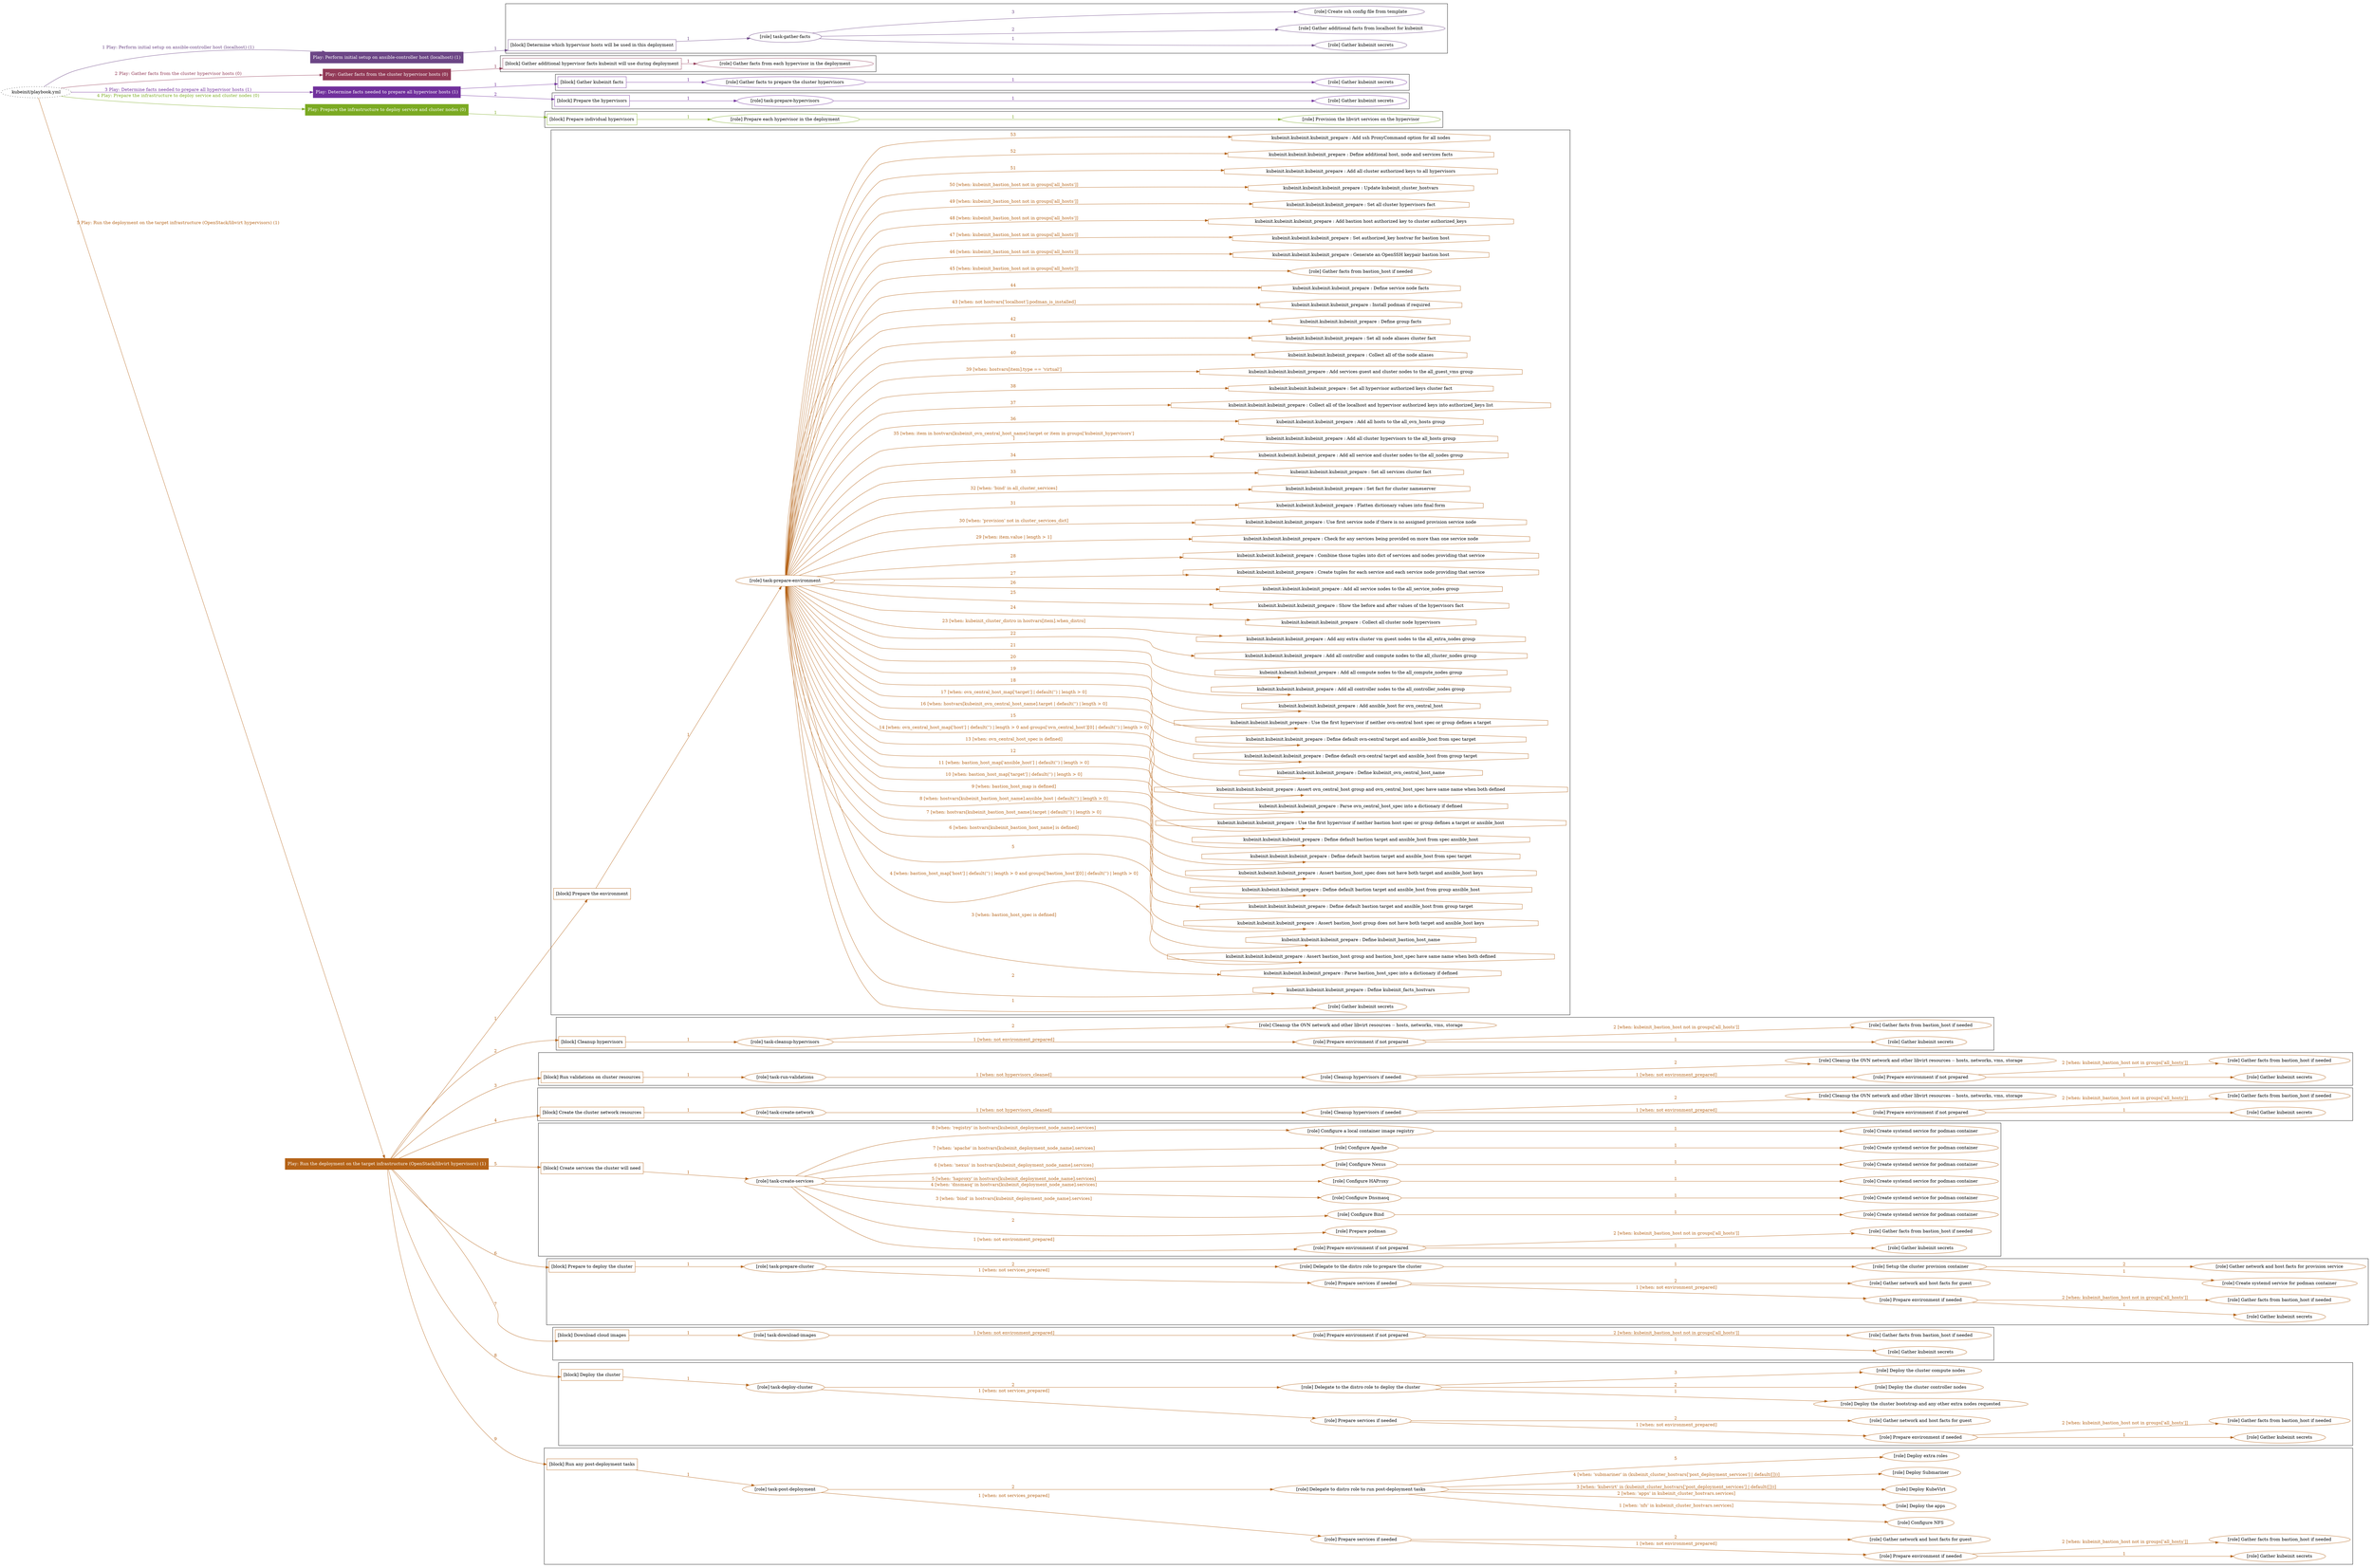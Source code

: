 digraph {
	graph [concentrate=true ordering=in rankdir=LR ratio=fill]
	edge [esep=5 sep=10]
	"kubeinit/playbook.yml" [URL="/home/runner/work/kubeinit/kubeinit/kubeinit/playbook.yml" id=playbook_277d08cb style=dotted]
	"kubeinit/playbook.yml" -> play_3705b065 [label="1 Play: Perform initial setup on ansible-controller host (localhost) (1)" color="#6c4686" fontcolor="#6c4686" id=edge_play_3705b065 labeltooltip="1 Play: Perform initial setup on ansible-controller host (localhost) (1)" tooltip="1 Play: Perform initial setup on ansible-controller host (localhost) (1)"]
	subgraph "Play: Perform initial setup on ansible-controller host (localhost) (1)" {
		play_3705b065 [label="Play: Perform initial setup on ansible-controller host (localhost) (1)" URL="/home/runner/work/kubeinit/kubeinit/kubeinit/playbook.yml" color="#6c4686" fontcolor="#ffffff" id=play_3705b065 shape=box style=filled tooltip=localhost]
		play_3705b065 -> block_4795547e [label=1 color="#6c4686" fontcolor="#6c4686" id=edge_block_4795547e labeltooltip=1 tooltip=1]
		subgraph cluster_block_4795547e {
			block_4795547e [label="[block] Determine which hypervisor hosts will be used in this deployment" URL="/home/runner/work/kubeinit/kubeinit/kubeinit/playbook.yml" color="#6c4686" id=block_4795547e labeltooltip="Determine which hypervisor hosts will be used in this deployment" shape=box tooltip="Determine which hypervisor hosts will be used in this deployment"]
			block_4795547e -> role_f70f8629 [label="1 " color="#6c4686" fontcolor="#6c4686" id=edge_role_f70f8629 labeltooltip="1 " tooltip="1 "]
			subgraph "task-gather-facts" {
				role_f70f8629 [label="[role] task-gather-facts" URL="/home/runner/work/kubeinit/kubeinit/kubeinit/playbook.yml" color="#6c4686" id=role_f70f8629 tooltip="task-gather-facts"]
				role_f70f8629 -> role_d462aea2 [label="1 " color="#6c4686" fontcolor="#6c4686" id=edge_role_d462aea2 labeltooltip="1 " tooltip="1 "]
				subgraph "Gather kubeinit secrets" {
					role_d462aea2 [label="[role] Gather kubeinit secrets" URL="/home/runner/.ansible/collections/ansible_collections/kubeinit/kubeinit/roles/kubeinit_prepare/tasks/build_hypervisors_group.yml" color="#6c4686" id=role_d462aea2 tooltip="Gather kubeinit secrets"]
				}
				role_f70f8629 -> role_e50f1073 [label="2 " color="#6c4686" fontcolor="#6c4686" id=edge_role_e50f1073 labeltooltip="2 " tooltip="2 "]
				subgraph "Gather additional facts from localhost for kubeinit" {
					role_e50f1073 [label="[role] Gather additional facts from localhost for kubeinit" URL="/home/runner/.ansible/collections/ansible_collections/kubeinit/kubeinit/roles/kubeinit_prepare/tasks/build_hypervisors_group.yml" color="#6c4686" id=role_e50f1073 tooltip="Gather additional facts from localhost for kubeinit"]
				}
				role_f70f8629 -> role_fefc8a22 [label="3 " color="#6c4686" fontcolor="#6c4686" id=edge_role_fefc8a22 labeltooltip="3 " tooltip="3 "]
				subgraph "Create ssh config file from template" {
					role_fefc8a22 [label="[role] Create ssh config file from template" URL="/home/runner/.ansible/collections/ansible_collections/kubeinit/kubeinit/roles/kubeinit_prepare/tasks/build_hypervisors_group.yml" color="#6c4686" id=role_fefc8a22 tooltip="Create ssh config file from template"]
				}
			}
		}
	}
	"kubeinit/playbook.yml" -> play_40941c3a [label="2 Play: Gather facts from the cluster hypervisor hosts (0)" color="#923a57" fontcolor="#923a57" id=edge_play_40941c3a labeltooltip="2 Play: Gather facts from the cluster hypervisor hosts (0)" tooltip="2 Play: Gather facts from the cluster hypervisor hosts (0)"]
	subgraph "Play: Gather facts from the cluster hypervisor hosts (0)" {
		play_40941c3a [label="Play: Gather facts from the cluster hypervisor hosts (0)" URL="/home/runner/work/kubeinit/kubeinit/kubeinit/playbook.yml" color="#923a57" fontcolor="#ffffff" id=play_40941c3a shape=box style=filled tooltip="Play: Gather facts from the cluster hypervisor hosts (0)"]
		play_40941c3a -> block_e2d66ae5 [label=1 color="#923a57" fontcolor="#923a57" id=edge_block_e2d66ae5 labeltooltip=1 tooltip=1]
		subgraph cluster_block_e2d66ae5 {
			block_e2d66ae5 [label="[block] Gather additional hypervisor facts kubeinit will use during deployment" URL="/home/runner/work/kubeinit/kubeinit/kubeinit/playbook.yml" color="#923a57" id=block_e2d66ae5 labeltooltip="Gather additional hypervisor facts kubeinit will use during deployment" shape=box tooltip="Gather additional hypervisor facts kubeinit will use during deployment"]
			block_e2d66ae5 -> role_1966fcea [label="1 " color="#923a57" fontcolor="#923a57" id=edge_role_1966fcea labeltooltip="1 " tooltip="1 "]
			subgraph "Gather facts from each hypervisor in the deployment" {
				role_1966fcea [label="[role] Gather facts from each hypervisor in the deployment" URL="/home/runner/work/kubeinit/kubeinit/kubeinit/playbook.yml" color="#923a57" id=role_1966fcea tooltip="Gather facts from each hypervisor in the deployment"]
			}
		}
	}
	"kubeinit/playbook.yml" -> play_dccd8d4c [label="3 Play: Determine facts needed to prepare all hypervisor hosts (1)" color="#71309c" fontcolor="#71309c" id=edge_play_dccd8d4c labeltooltip="3 Play: Determine facts needed to prepare all hypervisor hosts (1)" tooltip="3 Play: Determine facts needed to prepare all hypervisor hosts (1)"]
	subgraph "Play: Determine facts needed to prepare all hypervisor hosts (1)" {
		play_dccd8d4c [label="Play: Determine facts needed to prepare all hypervisor hosts (1)" URL="/home/runner/work/kubeinit/kubeinit/kubeinit/playbook.yml" color="#71309c" fontcolor="#ffffff" id=play_dccd8d4c shape=box style=filled tooltip=localhost]
		play_dccd8d4c -> block_927a6428 [label=1 color="#71309c" fontcolor="#71309c" id=edge_block_927a6428 labeltooltip=1 tooltip=1]
		subgraph cluster_block_927a6428 {
			block_927a6428 [label="[block] Gather kubeinit facts" URL="/home/runner/work/kubeinit/kubeinit/kubeinit/playbook.yml" color="#71309c" id=block_927a6428 labeltooltip="Gather kubeinit facts" shape=box tooltip="Gather kubeinit facts"]
			block_927a6428 -> role_71e1bcdb [label="1 " color="#71309c" fontcolor="#71309c" id=edge_role_71e1bcdb labeltooltip="1 " tooltip="1 "]
			subgraph "Gather facts to prepare the cluster hypervisors" {
				role_71e1bcdb [label="[role] Gather facts to prepare the cluster hypervisors" URL="/home/runner/work/kubeinit/kubeinit/kubeinit/playbook.yml" color="#71309c" id=role_71e1bcdb tooltip="Gather facts to prepare the cluster hypervisors"]
				role_71e1bcdb -> role_e0eed0dd [label="1 " color="#71309c" fontcolor="#71309c" id=edge_role_e0eed0dd labeltooltip="1 " tooltip="1 "]
				subgraph "Gather kubeinit secrets" {
					role_e0eed0dd [label="[role] Gather kubeinit secrets" URL="/home/runner/.ansible/collections/ansible_collections/kubeinit/kubeinit/roles/kubeinit_prepare/tasks/gather_kubeinit_facts.yml" color="#71309c" id=role_e0eed0dd tooltip="Gather kubeinit secrets"]
				}
			}
		}
		play_dccd8d4c -> block_ec714234 [label=2 color="#71309c" fontcolor="#71309c" id=edge_block_ec714234 labeltooltip=2 tooltip=2]
		subgraph cluster_block_ec714234 {
			block_ec714234 [label="[block] Prepare the hypervisors" URL="/home/runner/work/kubeinit/kubeinit/kubeinit/playbook.yml" color="#71309c" id=block_ec714234 labeltooltip="Prepare the hypervisors" shape=box tooltip="Prepare the hypervisors"]
			block_ec714234 -> role_66abd49b [label="1 " color="#71309c" fontcolor="#71309c" id=edge_role_66abd49b labeltooltip="1 " tooltip="1 "]
			subgraph "task-prepare-hypervisors" {
				role_66abd49b [label="[role] task-prepare-hypervisors" URL="/home/runner/work/kubeinit/kubeinit/kubeinit/playbook.yml" color="#71309c" id=role_66abd49b tooltip="task-prepare-hypervisors"]
				role_66abd49b -> role_6b3dcbd4 [label="1 " color="#71309c" fontcolor="#71309c" id=edge_role_6b3dcbd4 labeltooltip="1 " tooltip="1 "]
				subgraph "Gather kubeinit secrets" {
					role_6b3dcbd4 [label="[role] Gather kubeinit secrets" URL="/home/runner/.ansible/collections/ansible_collections/kubeinit/kubeinit/roles/kubeinit_prepare/tasks/gather_kubeinit_facts.yml" color="#71309c" id=role_6b3dcbd4 tooltip="Gather kubeinit secrets"]
				}
			}
		}
	}
	"kubeinit/playbook.yml" -> play_d85cf889 [label="4 Play: Prepare the infrastructure to deploy service and cluster nodes (0)" color="#7baa22" fontcolor="#7baa22" id=edge_play_d85cf889 labeltooltip="4 Play: Prepare the infrastructure to deploy service and cluster nodes (0)" tooltip="4 Play: Prepare the infrastructure to deploy service and cluster nodes (0)"]
	subgraph "Play: Prepare the infrastructure to deploy service and cluster nodes (0)" {
		play_d85cf889 [label="Play: Prepare the infrastructure to deploy service and cluster nodes (0)" URL="/home/runner/work/kubeinit/kubeinit/kubeinit/playbook.yml" color="#7baa22" fontcolor="#ffffff" id=play_d85cf889 shape=box style=filled tooltip="Play: Prepare the infrastructure to deploy service and cluster nodes (0)"]
		play_d85cf889 -> block_50fe218f [label=1 color="#7baa22" fontcolor="#7baa22" id=edge_block_50fe218f labeltooltip=1 tooltip=1]
		subgraph cluster_block_50fe218f {
			block_50fe218f [label="[block] Prepare individual hypervisors" URL="/home/runner/work/kubeinit/kubeinit/kubeinit/playbook.yml" color="#7baa22" id=block_50fe218f labeltooltip="Prepare individual hypervisors" shape=box tooltip="Prepare individual hypervisors"]
			block_50fe218f -> role_d36f0e93 [label="1 " color="#7baa22" fontcolor="#7baa22" id=edge_role_d36f0e93 labeltooltip="1 " tooltip="1 "]
			subgraph "Prepare each hypervisor in the deployment" {
				role_d36f0e93 [label="[role] Prepare each hypervisor in the deployment" URL="/home/runner/work/kubeinit/kubeinit/kubeinit/playbook.yml" color="#7baa22" id=role_d36f0e93 tooltip="Prepare each hypervisor in the deployment"]
				role_d36f0e93 -> role_ad6c8a80 [label="1 " color="#7baa22" fontcolor="#7baa22" id=edge_role_ad6c8a80 labeltooltip="1 " tooltip="1 "]
				subgraph "Provision the libvirt services on the hypervisor" {
					role_ad6c8a80 [label="[role] Provision the libvirt services on the hypervisor" URL="/home/runner/.ansible/collections/ansible_collections/kubeinit/kubeinit/roles/kubeinit_prepare/tasks/prepare_hypervisor.yml" color="#7baa22" id=role_ad6c8a80 tooltip="Provision the libvirt services on the hypervisor"]
				}
			}
		}
	}
	"kubeinit/playbook.yml" -> play_dd021785 [label="5 Play: Run the deployment on the target infrastructure (OpenStack/libvirt hypervisors) (1)" color="#b56317" fontcolor="#b56317" id=edge_play_dd021785 labeltooltip="5 Play: Run the deployment on the target infrastructure (OpenStack/libvirt hypervisors) (1)" tooltip="5 Play: Run the deployment on the target infrastructure (OpenStack/libvirt hypervisors) (1)"]
	subgraph "Play: Run the deployment on the target infrastructure (OpenStack/libvirt hypervisors) (1)" {
		play_dd021785 [label="Play: Run the deployment on the target infrastructure (OpenStack/libvirt hypervisors) (1)" URL="/home/runner/work/kubeinit/kubeinit/kubeinit/playbook.yml" color="#b56317" fontcolor="#ffffff" id=play_dd021785 shape=box style=filled tooltip=localhost]
		play_dd021785 -> block_a837cd92 [label=1 color="#b56317" fontcolor="#b56317" id=edge_block_a837cd92 labeltooltip=1 tooltip=1]
		subgraph cluster_block_a837cd92 {
			block_a837cd92 [label="[block] Prepare the environment" URL="/home/runner/work/kubeinit/kubeinit/kubeinit/playbook.yml" color="#b56317" id=block_a837cd92 labeltooltip="Prepare the environment" shape=box tooltip="Prepare the environment"]
			block_a837cd92 -> role_e0a29595 [label="1 " color="#b56317" fontcolor="#b56317" id=edge_role_e0a29595 labeltooltip="1 " tooltip="1 "]
			subgraph "task-prepare-environment" {
				role_e0a29595 [label="[role] task-prepare-environment" URL="/home/runner/work/kubeinit/kubeinit/kubeinit/playbook.yml" color="#b56317" id=role_e0a29595 tooltip="task-prepare-environment"]
				role_e0a29595 -> role_1894692b [label="1 " color="#b56317" fontcolor="#b56317" id=edge_role_1894692b labeltooltip="1 " tooltip="1 "]
				subgraph "Gather kubeinit secrets" {
					role_1894692b [label="[role] Gather kubeinit secrets" URL="/home/runner/.ansible/collections/ansible_collections/kubeinit/kubeinit/roles/kubeinit_prepare/tasks/gather_kubeinit_facts.yml" color="#b56317" id=role_1894692b tooltip="Gather kubeinit secrets"]
				}
				task_c7b4cf8f [label="kubeinit.kubeinit.kubeinit_prepare : Define kubeinit_facts_hostvars" URL="/home/runner/.ansible/collections/ansible_collections/kubeinit/kubeinit/roles/kubeinit_prepare/tasks/main.yml" color="#b56317" id=task_c7b4cf8f shape=octagon tooltip="kubeinit.kubeinit.kubeinit_prepare : Define kubeinit_facts_hostvars"]
				role_e0a29595 -> task_c7b4cf8f [label="2 " color="#b56317" fontcolor="#b56317" id=edge_task_c7b4cf8f labeltooltip="2 " tooltip="2 "]
				task_fb10b0f1 [label="kubeinit.kubeinit.kubeinit_prepare : Parse bastion_host_spec into a dictionary if defined" URL="/home/runner/.ansible/collections/ansible_collections/kubeinit/kubeinit/roles/kubeinit_prepare/tasks/main.yml" color="#b56317" id=task_fb10b0f1 shape=octagon tooltip="kubeinit.kubeinit.kubeinit_prepare : Parse bastion_host_spec into a dictionary if defined"]
				role_e0a29595 -> task_fb10b0f1 [label="3 [when: bastion_host_spec is defined]" color="#b56317" fontcolor="#b56317" id=edge_task_fb10b0f1 labeltooltip="3 [when: bastion_host_spec is defined]" tooltip="3 [when: bastion_host_spec is defined]"]
				task_6ac9feae [label="kubeinit.kubeinit.kubeinit_prepare : Assert bastion_host group and bastion_host_spec have same name when both defined" URL="/home/runner/.ansible/collections/ansible_collections/kubeinit/kubeinit/roles/kubeinit_prepare/tasks/main.yml" color="#b56317" id=task_6ac9feae shape=octagon tooltip="kubeinit.kubeinit.kubeinit_prepare : Assert bastion_host group and bastion_host_spec have same name when both defined"]
				role_e0a29595 -> task_6ac9feae [label="4 [when: bastion_host_map['host'] | default('') | length > 0 and groups['bastion_host'][0] | default('') | length > 0]" color="#b56317" fontcolor="#b56317" id=edge_task_6ac9feae labeltooltip="4 [when: bastion_host_map['host'] | default('') | length > 0 and groups['bastion_host'][0] | default('') | length > 0]" tooltip="4 [when: bastion_host_map['host'] | default('') | length > 0 and groups['bastion_host'][0] | default('') | length > 0]"]
				task_0b15d143 [label="kubeinit.kubeinit.kubeinit_prepare : Define kubeinit_bastion_host_name" URL="/home/runner/.ansible/collections/ansible_collections/kubeinit/kubeinit/roles/kubeinit_prepare/tasks/main.yml" color="#b56317" id=task_0b15d143 shape=octagon tooltip="kubeinit.kubeinit.kubeinit_prepare : Define kubeinit_bastion_host_name"]
				role_e0a29595 -> task_0b15d143 [label="5 " color="#b56317" fontcolor="#b56317" id=edge_task_0b15d143 labeltooltip="5 " tooltip="5 "]
				task_9f1ec19c [label="kubeinit.kubeinit.kubeinit_prepare : Assert bastion_host group does not have both target and ansible_host keys" URL="/home/runner/.ansible/collections/ansible_collections/kubeinit/kubeinit/roles/kubeinit_prepare/tasks/main.yml" color="#b56317" id=task_9f1ec19c shape=octagon tooltip="kubeinit.kubeinit.kubeinit_prepare : Assert bastion_host group does not have both target and ansible_host keys"]
				role_e0a29595 -> task_9f1ec19c [label="6 [when: hostvars[kubeinit_bastion_host_name] is defined]" color="#b56317" fontcolor="#b56317" id=edge_task_9f1ec19c labeltooltip="6 [when: hostvars[kubeinit_bastion_host_name] is defined]" tooltip="6 [when: hostvars[kubeinit_bastion_host_name] is defined]"]
				task_715f9695 [label="kubeinit.kubeinit.kubeinit_prepare : Define default bastion target and ansible_host from group target" URL="/home/runner/.ansible/collections/ansible_collections/kubeinit/kubeinit/roles/kubeinit_prepare/tasks/main.yml" color="#b56317" id=task_715f9695 shape=octagon tooltip="kubeinit.kubeinit.kubeinit_prepare : Define default bastion target and ansible_host from group target"]
				role_e0a29595 -> task_715f9695 [label="7 [when: hostvars[kubeinit_bastion_host_name].target | default('') | length > 0]" color="#b56317" fontcolor="#b56317" id=edge_task_715f9695 labeltooltip="7 [when: hostvars[kubeinit_bastion_host_name].target | default('') | length > 0]" tooltip="7 [when: hostvars[kubeinit_bastion_host_name].target | default('') | length > 0]"]
				task_c5316dc5 [label="kubeinit.kubeinit.kubeinit_prepare : Define default bastion target and ansible_host from group ansible_host" URL="/home/runner/.ansible/collections/ansible_collections/kubeinit/kubeinit/roles/kubeinit_prepare/tasks/main.yml" color="#b56317" id=task_c5316dc5 shape=octagon tooltip="kubeinit.kubeinit.kubeinit_prepare : Define default bastion target and ansible_host from group ansible_host"]
				role_e0a29595 -> task_c5316dc5 [label="8 [when: hostvars[kubeinit_bastion_host_name].ansible_host | default('') | length > 0]" color="#b56317" fontcolor="#b56317" id=edge_task_c5316dc5 labeltooltip="8 [when: hostvars[kubeinit_bastion_host_name].ansible_host | default('') | length > 0]" tooltip="8 [when: hostvars[kubeinit_bastion_host_name].ansible_host | default('') | length > 0]"]
				task_86864c32 [label="kubeinit.kubeinit.kubeinit_prepare : Assert bastion_host_spec does not have both target and ansible_host keys" URL="/home/runner/.ansible/collections/ansible_collections/kubeinit/kubeinit/roles/kubeinit_prepare/tasks/main.yml" color="#b56317" id=task_86864c32 shape=octagon tooltip="kubeinit.kubeinit.kubeinit_prepare : Assert bastion_host_spec does not have both target and ansible_host keys"]
				role_e0a29595 -> task_86864c32 [label="9 [when: bastion_host_map is defined]" color="#b56317" fontcolor="#b56317" id=edge_task_86864c32 labeltooltip="9 [when: bastion_host_map is defined]" tooltip="9 [when: bastion_host_map is defined]"]
				task_38fec897 [label="kubeinit.kubeinit.kubeinit_prepare : Define default bastion target and ansible_host from spec target" URL="/home/runner/.ansible/collections/ansible_collections/kubeinit/kubeinit/roles/kubeinit_prepare/tasks/main.yml" color="#b56317" id=task_38fec897 shape=octagon tooltip="kubeinit.kubeinit.kubeinit_prepare : Define default bastion target and ansible_host from spec target"]
				role_e0a29595 -> task_38fec897 [label="10 [when: bastion_host_map['target'] | default('') | length > 0]" color="#b56317" fontcolor="#b56317" id=edge_task_38fec897 labeltooltip="10 [when: bastion_host_map['target'] | default('') | length > 0]" tooltip="10 [when: bastion_host_map['target'] | default('') | length > 0]"]
				task_196ec474 [label="kubeinit.kubeinit.kubeinit_prepare : Define default bastion target and ansible_host from spec ansible_host" URL="/home/runner/.ansible/collections/ansible_collections/kubeinit/kubeinit/roles/kubeinit_prepare/tasks/main.yml" color="#b56317" id=task_196ec474 shape=octagon tooltip="kubeinit.kubeinit.kubeinit_prepare : Define default bastion target and ansible_host from spec ansible_host"]
				role_e0a29595 -> task_196ec474 [label="11 [when: bastion_host_map['ansible_host'] | default('') | length > 0]" color="#b56317" fontcolor="#b56317" id=edge_task_196ec474 labeltooltip="11 [when: bastion_host_map['ansible_host'] | default('') | length > 0]" tooltip="11 [when: bastion_host_map['ansible_host'] | default('') | length > 0]"]
				task_0d180943 [label="kubeinit.kubeinit.kubeinit_prepare : Use the first hypervisor if neither bastion host spec or group defines a target or ansible_host" URL="/home/runner/.ansible/collections/ansible_collections/kubeinit/kubeinit/roles/kubeinit_prepare/tasks/main.yml" color="#b56317" id=task_0d180943 shape=octagon tooltip="kubeinit.kubeinit.kubeinit_prepare : Use the first hypervisor if neither bastion host spec or group defines a target or ansible_host"]
				role_e0a29595 -> task_0d180943 [label="12 " color="#b56317" fontcolor="#b56317" id=edge_task_0d180943 labeltooltip="12 " tooltip="12 "]
				task_dc3a0759 [label="kubeinit.kubeinit.kubeinit_prepare : Parse ovn_central_host_spec into a dictionary if defined" URL="/home/runner/.ansible/collections/ansible_collections/kubeinit/kubeinit/roles/kubeinit_prepare/tasks/main.yml" color="#b56317" id=task_dc3a0759 shape=octagon tooltip="kubeinit.kubeinit.kubeinit_prepare : Parse ovn_central_host_spec into a dictionary if defined"]
				role_e0a29595 -> task_dc3a0759 [label="13 [when: ovn_central_host_spec is defined]" color="#b56317" fontcolor="#b56317" id=edge_task_dc3a0759 labeltooltip="13 [when: ovn_central_host_spec is defined]" tooltip="13 [when: ovn_central_host_spec is defined]"]
				task_bab27e9d [label="kubeinit.kubeinit.kubeinit_prepare : Assert ovn_central_host group and ovn_central_host_spec have same name when both defined" URL="/home/runner/.ansible/collections/ansible_collections/kubeinit/kubeinit/roles/kubeinit_prepare/tasks/main.yml" color="#b56317" id=task_bab27e9d shape=octagon tooltip="kubeinit.kubeinit.kubeinit_prepare : Assert ovn_central_host group and ovn_central_host_spec have same name when both defined"]
				role_e0a29595 -> task_bab27e9d [label="14 [when: ovn_central_host_map['host'] | default('') | length > 0 and groups['ovn_central_host'][0] | default('') | length > 0]" color="#b56317" fontcolor="#b56317" id=edge_task_bab27e9d labeltooltip="14 [when: ovn_central_host_map['host'] | default('') | length > 0 and groups['ovn_central_host'][0] | default('') | length > 0]" tooltip="14 [when: ovn_central_host_map['host'] | default('') | length > 0 and groups['ovn_central_host'][0] | default('') | length > 0]"]
				task_41258d22 [label="kubeinit.kubeinit.kubeinit_prepare : Define kubeinit_ovn_central_host_name" URL="/home/runner/.ansible/collections/ansible_collections/kubeinit/kubeinit/roles/kubeinit_prepare/tasks/main.yml" color="#b56317" id=task_41258d22 shape=octagon tooltip="kubeinit.kubeinit.kubeinit_prepare : Define kubeinit_ovn_central_host_name"]
				role_e0a29595 -> task_41258d22 [label="15 " color="#b56317" fontcolor="#b56317" id=edge_task_41258d22 labeltooltip="15 " tooltip="15 "]
				task_5a520809 [label="kubeinit.kubeinit.kubeinit_prepare : Define default ovn-central target and ansible_host from group target" URL="/home/runner/.ansible/collections/ansible_collections/kubeinit/kubeinit/roles/kubeinit_prepare/tasks/main.yml" color="#b56317" id=task_5a520809 shape=octagon tooltip="kubeinit.kubeinit.kubeinit_prepare : Define default ovn-central target and ansible_host from group target"]
				role_e0a29595 -> task_5a520809 [label="16 [when: hostvars[kubeinit_ovn_central_host_name].target | default('') | length > 0]" color="#b56317" fontcolor="#b56317" id=edge_task_5a520809 labeltooltip="16 [when: hostvars[kubeinit_ovn_central_host_name].target | default('') | length > 0]" tooltip="16 [when: hostvars[kubeinit_ovn_central_host_name].target | default('') | length > 0]"]
				task_bdb5e48e [label="kubeinit.kubeinit.kubeinit_prepare : Define default ovn-central target and ansible_host from spec target" URL="/home/runner/.ansible/collections/ansible_collections/kubeinit/kubeinit/roles/kubeinit_prepare/tasks/main.yml" color="#b56317" id=task_bdb5e48e shape=octagon tooltip="kubeinit.kubeinit.kubeinit_prepare : Define default ovn-central target and ansible_host from spec target"]
				role_e0a29595 -> task_bdb5e48e [label="17 [when: ovn_central_host_map['target'] | default('') | length > 0]" color="#b56317" fontcolor="#b56317" id=edge_task_bdb5e48e labeltooltip="17 [when: ovn_central_host_map['target'] | default('') | length > 0]" tooltip="17 [when: ovn_central_host_map['target'] | default('') | length > 0]"]
				task_b564a978 [label="kubeinit.kubeinit.kubeinit_prepare : Use the first hypervisor if neither ovn-central host spec or group defines a target" URL="/home/runner/.ansible/collections/ansible_collections/kubeinit/kubeinit/roles/kubeinit_prepare/tasks/main.yml" color="#b56317" id=task_b564a978 shape=octagon tooltip="kubeinit.kubeinit.kubeinit_prepare : Use the first hypervisor if neither ovn-central host spec or group defines a target"]
				role_e0a29595 -> task_b564a978 [label="18 " color="#b56317" fontcolor="#b56317" id=edge_task_b564a978 labeltooltip="18 " tooltip="18 "]
				task_3790b917 [label="kubeinit.kubeinit.kubeinit_prepare : Add ansible_host for ovn_central_host" URL="/home/runner/.ansible/collections/ansible_collections/kubeinit/kubeinit/roles/kubeinit_prepare/tasks/main.yml" color="#b56317" id=task_3790b917 shape=octagon tooltip="kubeinit.kubeinit.kubeinit_prepare : Add ansible_host for ovn_central_host"]
				role_e0a29595 -> task_3790b917 [label="19 " color="#b56317" fontcolor="#b56317" id=edge_task_3790b917 labeltooltip="19 " tooltip="19 "]
				task_9b92deaf [label="kubeinit.kubeinit.kubeinit_prepare : Add all controller nodes to the all_controller_nodes group" URL="/home/runner/.ansible/collections/ansible_collections/kubeinit/kubeinit/roles/kubeinit_prepare/tasks/prepare_groups.yml" color="#b56317" id=task_9b92deaf shape=octagon tooltip="kubeinit.kubeinit.kubeinit_prepare : Add all controller nodes to the all_controller_nodes group"]
				role_e0a29595 -> task_9b92deaf [label="20 " color="#b56317" fontcolor="#b56317" id=edge_task_9b92deaf labeltooltip="20 " tooltip="20 "]
				task_08aa25ae [label="kubeinit.kubeinit.kubeinit_prepare : Add all compute nodes to the all_compute_nodes group" URL="/home/runner/.ansible/collections/ansible_collections/kubeinit/kubeinit/roles/kubeinit_prepare/tasks/prepare_groups.yml" color="#b56317" id=task_08aa25ae shape=octagon tooltip="kubeinit.kubeinit.kubeinit_prepare : Add all compute nodes to the all_compute_nodes group"]
				role_e0a29595 -> task_08aa25ae [label="21 " color="#b56317" fontcolor="#b56317" id=edge_task_08aa25ae labeltooltip="21 " tooltip="21 "]
				task_440507b0 [label="kubeinit.kubeinit.kubeinit_prepare : Add all controller and compute nodes to the all_cluster_nodes group" URL="/home/runner/.ansible/collections/ansible_collections/kubeinit/kubeinit/roles/kubeinit_prepare/tasks/prepare_groups.yml" color="#b56317" id=task_440507b0 shape=octagon tooltip="kubeinit.kubeinit.kubeinit_prepare : Add all controller and compute nodes to the all_cluster_nodes group"]
				role_e0a29595 -> task_440507b0 [label="22 " color="#b56317" fontcolor="#b56317" id=edge_task_440507b0 labeltooltip="22 " tooltip="22 "]
				task_5369e507 [label="kubeinit.kubeinit.kubeinit_prepare : Add any extra cluster vm guest nodes to the all_extra_nodes group" URL="/home/runner/.ansible/collections/ansible_collections/kubeinit/kubeinit/roles/kubeinit_prepare/tasks/prepare_groups.yml" color="#b56317" id=task_5369e507 shape=octagon tooltip="kubeinit.kubeinit.kubeinit_prepare : Add any extra cluster vm guest nodes to the all_extra_nodes group"]
				role_e0a29595 -> task_5369e507 [label="23 [when: kubeinit_cluster_distro in hostvars[item].when_distro]" color="#b56317" fontcolor="#b56317" id=edge_task_5369e507 labeltooltip="23 [when: kubeinit_cluster_distro in hostvars[item].when_distro]" tooltip="23 [when: kubeinit_cluster_distro in hostvars[item].when_distro]"]
				task_5afb6211 [label="kubeinit.kubeinit.kubeinit_prepare : Collect all cluster node hypervisors" URL="/home/runner/.ansible/collections/ansible_collections/kubeinit/kubeinit/roles/kubeinit_prepare/tasks/prepare_groups.yml" color="#b56317" id=task_5afb6211 shape=octagon tooltip="kubeinit.kubeinit.kubeinit_prepare : Collect all cluster node hypervisors"]
				role_e0a29595 -> task_5afb6211 [label="24 " color="#b56317" fontcolor="#b56317" id=edge_task_5afb6211 labeltooltip="24 " tooltip="24 "]
				task_f2e32c9c [label="kubeinit.kubeinit.kubeinit_prepare : Show the before and after values of the hypervisors fact" URL="/home/runner/.ansible/collections/ansible_collections/kubeinit/kubeinit/roles/kubeinit_prepare/tasks/prepare_groups.yml" color="#b56317" id=task_f2e32c9c shape=octagon tooltip="kubeinit.kubeinit.kubeinit_prepare : Show the before and after values of the hypervisors fact"]
				role_e0a29595 -> task_f2e32c9c [label="25 " color="#b56317" fontcolor="#b56317" id=edge_task_f2e32c9c labeltooltip="25 " tooltip="25 "]
				task_bde2d392 [label="kubeinit.kubeinit.kubeinit_prepare : Add all service nodes to the all_service_nodes group" URL="/home/runner/.ansible/collections/ansible_collections/kubeinit/kubeinit/roles/kubeinit_prepare/tasks/prepare_groups.yml" color="#b56317" id=task_bde2d392 shape=octagon tooltip="kubeinit.kubeinit.kubeinit_prepare : Add all service nodes to the all_service_nodes group"]
				role_e0a29595 -> task_bde2d392 [label="26 " color="#b56317" fontcolor="#b56317" id=edge_task_bde2d392 labeltooltip="26 " tooltip="26 "]
				task_bdc92b1e [label="kubeinit.kubeinit.kubeinit_prepare : Create tuples for each service and each service node providing that service" URL="/home/runner/.ansible/collections/ansible_collections/kubeinit/kubeinit/roles/kubeinit_prepare/tasks/prepare_groups.yml" color="#b56317" id=task_bdc92b1e shape=octagon tooltip="kubeinit.kubeinit.kubeinit_prepare : Create tuples for each service and each service node providing that service"]
				role_e0a29595 -> task_bdc92b1e [label="27 " color="#b56317" fontcolor="#b56317" id=edge_task_bdc92b1e labeltooltip="27 " tooltip="27 "]
				task_558e3f56 [label="kubeinit.kubeinit.kubeinit_prepare : Combine those tuples into dict of services and nodes providing that service" URL="/home/runner/.ansible/collections/ansible_collections/kubeinit/kubeinit/roles/kubeinit_prepare/tasks/prepare_groups.yml" color="#b56317" id=task_558e3f56 shape=octagon tooltip="kubeinit.kubeinit.kubeinit_prepare : Combine those tuples into dict of services and nodes providing that service"]
				role_e0a29595 -> task_558e3f56 [label="28 " color="#b56317" fontcolor="#b56317" id=edge_task_558e3f56 labeltooltip="28 " tooltip="28 "]
				task_1155cfe7 [label="kubeinit.kubeinit.kubeinit_prepare : Check for any services being provided on more than one service node" URL="/home/runner/.ansible/collections/ansible_collections/kubeinit/kubeinit/roles/kubeinit_prepare/tasks/prepare_groups.yml" color="#b56317" id=task_1155cfe7 shape=octagon tooltip="kubeinit.kubeinit.kubeinit_prepare : Check for any services being provided on more than one service node"]
				role_e0a29595 -> task_1155cfe7 [label="29 [when: item.value | length > 1]" color="#b56317" fontcolor="#b56317" id=edge_task_1155cfe7 labeltooltip="29 [when: item.value | length > 1]" tooltip="29 [when: item.value | length > 1]"]
				task_643a16c2 [label="kubeinit.kubeinit.kubeinit_prepare : Use first service node if there is no assigned provision service node" URL="/home/runner/.ansible/collections/ansible_collections/kubeinit/kubeinit/roles/kubeinit_prepare/tasks/prepare_groups.yml" color="#b56317" id=task_643a16c2 shape=octagon tooltip="kubeinit.kubeinit.kubeinit_prepare : Use first service node if there is no assigned provision service node"]
				role_e0a29595 -> task_643a16c2 [label="30 [when: 'provision' not in cluster_services_dict]" color="#b56317" fontcolor="#b56317" id=edge_task_643a16c2 labeltooltip="30 [when: 'provision' not in cluster_services_dict]" tooltip="30 [when: 'provision' not in cluster_services_dict]"]
				task_a288301d [label="kubeinit.kubeinit.kubeinit_prepare : Flatten dictionary values into final form" URL="/home/runner/.ansible/collections/ansible_collections/kubeinit/kubeinit/roles/kubeinit_prepare/tasks/prepare_groups.yml" color="#b56317" id=task_a288301d shape=octagon tooltip="kubeinit.kubeinit.kubeinit_prepare : Flatten dictionary values into final form"]
				role_e0a29595 -> task_a288301d [label="31 " color="#b56317" fontcolor="#b56317" id=edge_task_a288301d labeltooltip="31 " tooltip="31 "]
				task_ceb0774d [label="kubeinit.kubeinit.kubeinit_prepare : Set fact for cluster nameserver" URL="/home/runner/.ansible/collections/ansible_collections/kubeinit/kubeinit/roles/kubeinit_prepare/tasks/prepare_groups.yml" color="#b56317" id=task_ceb0774d shape=octagon tooltip="kubeinit.kubeinit.kubeinit_prepare : Set fact for cluster nameserver"]
				role_e0a29595 -> task_ceb0774d [label="32 [when: 'bind' in all_cluster_services]" color="#b56317" fontcolor="#b56317" id=edge_task_ceb0774d labeltooltip="32 [when: 'bind' in all_cluster_services]" tooltip="32 [when: 'bind' in all_cluster_services]"]
				task_3e8a1467 [label="kubeinit.kubeinit.kubeinit_prepare : Set all services cluster fact" URL="/home/runner/.ansible/collections/ansible_collections/kubeinit/kubeinit/roles/kubeinit_prepare/tasks/prepare_groups.yml" color="#b56317" id=task_3e8a1467 shape=octagon tooltip="kubeinit.kubeinit.kubeinit_prepare : Set all services cluster fact"]
				role_e0a29595 -> task_3e8a1467 [label="33 " color="#b56317" fontcolor="#b56317" id=edge_task_3e8a1467 labeltooltip="33 " tooltip="33 "]
				task_0dbfe0fc [label="kubeinit.kubeinit.kubeinit_prepare : Add all service and cluster nodes to the all_nodes group" URL="/home/runner/.ansible/collections/ansible_collections/kubeinit/kubeinit/roles/kubeinit_prepare/tasks/prepare_groups.yml" color="#b56317" id=task_0dbfe0fc shape=octagon tooltip="kubeinit.kubeinit.kubeinit_prepare : Add all service and cluster nodes to the all_nodes group"]
				role_e0a29595 -> task_0dbfe0fc [label="34 " color="#b56317" fontcolor="#b56317" id=edge_task_0dbfe0fc labeltooltip="34 " tooltip="34 "]
				task_17720db4 [label="kubeinit.kubeinit.kubeinit_prepare : Add all cluster hypervisors to the all_hosts group" URL="/home/runner/.ansible/collections/ansible_collections/kubeinit/kubeinit/roles/kubeinit_prepare/tasks/prepare_groups.yml" color="#b56317" id=task_17720db4 shape=octagon tooltip="kubeinit.kubeinit.kubeinit_prepare : Add all cluster hypervisors to the all_hosts group"]
				role_e0a29595 -> task_17720db4 [label="35 [when: item in hostvars[kubeinit_ovn_central_host_name].target or item in groups['kubeinit_hypervisors']
]" color="#b56317" fontcolor="#b56317" id=edge_task_17720db4 labeltooltip="35 [when: item in hostvars[kubeinit_ovn_central_host_name].target or item in groups['kubeinit_hypervisors']
]" tooltip="35 [when: item in hostvars[kubeinit_ovn_central_host_name].target or item in groups['kubeinit_hypervisors']
]"]
				task_ff8d4327 [label="kubeinit.kubeinit.kubeinit_prepare : Add all hosts to the all_ovn_hosts group" URL="/home/runner/.ansible/collections/ansible_collections/kubeinit/kubeinit/roles/kubeinit_prepare/tasks/prepare_groups.yml" color="#b56317" id=task_ff8d4327 shape=octagon tooltip="kubeinit.kubeinit.kubeinit_prepare : Add all hosts to the all_ovn_hosts group"]
				role_e0a29595 -> task_ff8d4327 [label="36 " color="#b56317" fontcolor="#b56317" id=edge_task_ff8d4327 labeltooltip="36 " tooltip="36 "]
				task_2fde5692 [label="kubeinit.kubeinit.kubeinit_prepare : Collect all of the localhost and hypervisor authorized keys into authorized_keys list" URL="/home/runner/.ansible/collections/ansible_collections/kubeinit/kubeinit/roles/kubeinit_prepare/tasks/prepare_groups.yml" color="#b56317" id=task_2fde5692 shape=octagon tooltip="kubeinit.kubeinit.kubeinit_prepare : Collect all of the localhost and hypervisor authorized keys into authorized_keys list"]
				role_e0a29595 -> task_2fde5692 [label="37 " color="#b56317" fontcolor="#b56317" id=edge_task_2fde5692 labeltooltip="37 " tooltip="37 "]
				task_1e12331b [label="kubeinit.kubeinit.kubeinit_prepare : Set all hypervisor authorized keys cluster fact" URL="/home/runner/.ansible/collections/ansible_collections/kubeinit/kubeinit/roles/kubeinit_prepare/tasks/prepare_groups.yml" color="#b56317" id=task_1e12331b shape=octagon tooltip="kubeinit.kubeinit.kubeinit_prepare : Set all hypervisor authorized keys cluster fact"]
				role_e0a29595 -> task_1e12331b [label="38 " color="#b56317" fontcolor="#b56317" id=edge_task_1e12331b labeltooltip="38 " tooltip="38 "]
				task_b5293451 [label="kubeinit.kubeinit.kubeinit_prepare : Add services guest and cluster nodes to the all_guest_vms group" URL="/home/runner/.ansible/collections/ansible_collections/kubeinit/kubeinit/roles/kubeinit_prepare/tasks/prepare_groups.yml" color="#b56317" id=task_b5293451 shape=octagon tooltip="kubeinit.kubeinit.kubeinit_prepare : Add services guest and cluster nodes to the all_guest_vms group"]
				role_e0a29595 -> task_b5293451 [label="39 [when: hostvars[item].type == 'virtual']" color="#b56317" fontcolor="#b56317" id=edge_task_b5293451 labeltooltip="39 [when: hostvars[item].type == 'virtual']" tooltip="39 [when: hostvars[item].type == 'virtual']"]
				task_76265eeb [label="kubeinit.kubeinit.kubeinit_prepare : Collect all of the node aliases" URL="/home/runner/.ansible/collections/ansible_collections/kubeinit/kubeinit/roles/kubeinit_prepare/tasks/prepare_groups.yml" color="#b56317" id=task_76265eeb shape=octagon tooltip="kubeinit.kubeinit.kubeinit_prepare : Collect all of the node aliases"]
				role_e0a29595 -> task_76265eeb [label="40 " color="#b56317" fontcolor="#b56317" id=edge_task_76265eeb labeltooltip="40 " tooltip="40 "]
				task_8b527d84 [label="kubeinit.kubeinit.kubeinit_prepare : Set all node aliases cluster fact" URL="/home/runner/.ansible/collections/ansible_collections/kubeinit/kubeinit/roles/kubeinit_prepare/tasks/prepare_groups.yml" color="#b56317" id=task_8b527d84 shape=octagon tooltip="kubeinit.kubeinit.kubeinit_prepare : Set all node aliases cluster fact"]
				role_e0a29595 -> task_8b527d84 [label="41 " color="#b56317" fontcolor="#b56317" id=edge_task_8b527d84 labeltooltip="41 " tooltip="41 "]
				task_bce74832 [label="kubeinit.kubeinit.kubeinit_prepare : Define group facts" URL="/home/runner/.ansible/collections/ansible_collections/kubeinit/kubeinit/roles/kubeinit_prepare/tasks/main.yml" color="#b56317" id=task_bce74832 shape=octagon tooltip="kubeinit.kubeinit.kubeinit_prepare : Define group facts"]
				role_e0a29595 -> task_bce74832 [label="42 " color="#b56317" fontcolor="#b56317" id=edge_task_bce74832 labeltooltip="42 " tooltip="42 "]
				task_f48e50ca [label="kubeinit.kubeinit.kubeinit_prepare : Install podman if required" URL="/home/runner/.ansible/collections/ansible_collections/kubeinit/kubeinit/roles/kubeinit_prepare/tasks/main.yml" color="#b56317" id=task_f48e50ca shape=octagon tooltip="kubeinit.kubeinit.kubeinit_prepare : Install podman if required"]
				role_e0a29595 -> task_f48e50ca [label="43 [when: not hostvars['localhost'].podman_is_installed]" color="#b56317" fontcolor="#b56317" id=edge_task_f48e50ca labeltooltip="43 [when: not hostvars['localhost'].podman_is_installed]" tooltip="43 [when: not hostvars['localhost'].podman_is_installed]"]
				task_eb566dbb [label="kubeinit.kubeinit.kubeinit_prepare : Define service node facts" URL="/home/runner/.ansible/collections/ansible_collections/kubeinit/kubeinit/roles/kubeinit_prepare/tasks/main.yml" color="#b56317" id=task_eb566dbb shape=octagon tooltip="kubeinit.kubeinit.kubeinit_prepare : Define service node facts"]
				role_e0a29595 -> task_eb566dbb [label="44 " color="#b56317" fontcolor="#b56317" id=edge_task_eb566dbb labeltooltip="44 " tooltip="44 "]
				role_e0a29595 -> role_6e4c9e30 [label="45 [when: kubeinit_bastion_host not in groups['all_hosts']]" color="#b56317" fontcolor="#b56317" id=edge_role_6e4c9e30 labeltooltip="45 [when: kubeinit_bastion_host not in groups['all_hosts']]" tooltip="45 [when: kubeinit_bastion_host not in groups['all_hosts']]"]
				subgraph "Gather facts from bastion_host if needed" {
					role_6e4c9e30 [label="[role] Gather facts from bastion_host if needed" URL="/home/runner/.ansible/collections/ansible_collections/kubeinit/kubeinit/roles/kubeinit_prepare/tasks/main.yml" color="#b56317" id=role_6e4c9e30 tooltip="Gather facts from bastion_host if needed"]
				}
				task_5fd666f1 [label="kubeinit.kubeinit.kubeinit_prepare : Generate an OpenSSH keypair bastion host" URL="/home/runner/.ansible/collections/ansible_collections/kubeinit/kubeinit/roles/kubeinit_prepare/tasks/main.yml" color="#b56317" id=task_5fd666f1 shape=octagon tooltip="kubeinit.kubeinit.kubeinit_prepare : Generate an OpenSSH keypair bastion host"]
				role_e0a29595 -> task_5fd666f1 [label="46 [when: kubeinit_bastion_host not in groups['all_hosts']]" color="#b56317" fontcolor="#b56317" id=edge_task_5fd666f1 labeltooltip="46 [when: kubeinit_bastion_host not in groups['all_hosts']]" tooltip="46 [when: kubeinit_bastion_host not in groups['all_hosts']]"]
				task_dd6b89c1 [label="kubeinit.kubeinit.kubeinit_prepare : Set authorized_key hostvar for bastion host" URL="/home/runner/.ansible/collections/ansible_collections/kubeinit/kubeinit/roles/kubeinit_prepare/tasks/main.yml" color="#b56317" id=task_dd6b89c1 shape=octagon tooltip="kubeinit.kubeinit.kubeinit_prepare : Set authorized_key hostvar for bastion host"]
				role_e0a29595 -> task_dd6b89c1 [label="47 [when: kubeinit_bastion_host not in groups['all_hosts']]" color="#b56317" fontcolor="#b56317" id=edge_task_dd6b89c1 labeltooltip="47 [when: kubeinit_bastion_host not in groups['all_hosts']]" tooltip="47 [when: kubeinit_bastion_host not in groups['all_hosts']]"]
				task_57b29734 [label="kubeinit.kubeinit.kubeinit_prepare : Add bastion host authorized key to cluster authorized_keys" URL="/home/runner/.ansible/collections/ansible_collections/kubeinit/kubeinit/roles/kubeinit_prepare/tasks/main.yml" color="#b56317" id=task_57b29734 shape=octagon tooltip="kubeinit.kubeinit.kubeinit_prepare : Add bastion host authorized key to cluster authorized_keys"]
				role_e0a29595 -> task_57b29734 [label="48 [when: kubeinit_bastion_host not in groups['all_hosts']]" color="#b56317" fontcolor="#b56317" id=edge_task_57b29734 labeltooltip="48 [when: kubeinit_bastion_host not in groups['all_hosts']]" tooltip="48 [when: kubeinit_bastion_host not in groups['all_hosts']]"]
				task_1c8b0563 [label="kubeinit.kubeinit.kubeinit_prepare : Set all cluster hypervisors fact" URL="/home/runner/.ansible/collections/ansible_collections/kubeinit/kubeinit/roles/kubeinit_prepare/tasks/main.yml" color="#b56317" id=task_1c8b0563 shape=octagon tooltip="kubeinit.kubeinit.kubeinit_prepare : Set all cluster hypervisors fact"]
				role_e0a29595 -> task_1c8b0563 [label="49 [when: kubeinit_bastion_host not in groups['all_hosts']]" color="#b56317" fontcolor="#b56317" id=edge_task_1c8b0563 labeltooltip="49 [when: kubeinit_bastion_host not in groups['all_hosts']]" tooltip="49 [when: kubeinit_bastion_host not in groups['all_hosts']]"]
				task_b544fbf6 [label="kubeinit.kubeinit.kubeinit_prepare : Update kubeinit_cluster_hostvars" URL="/home/runner/.ansible/collections/ansible_collections/kubeinit/kubeinit/roles/kubeinit_prepare/tasks/main.yml" color="#b56317" id=task_b544fbf6 shape=octagon tooltip="kubeinit.kubeinit.kubeinit_prepare : Update kubeinit_cluster_hostvars"]
				role_e0a29595 -> task_b544fbf6 [label="50 [when: kubeinit_bastion_host not in groups['all_hosts']]" color="#b56317" fontcolor="#b56317" id=edge_task_b544fbf6 labeltooltip="50 [when: kubeinit_bastion_host not in groups['all_hosts']]" tooltip="50 [when: kubeinit_bastion_host not in groups['all_hosts']]"]
				task_b083ff97 [label="kubeinit.kubeinit.kubeinit_prepare : Add all cluster authorized keys to all hypervisors" URL="/home/runner/.ansible/collections/ansible_collections/kubeinit/kubeinit/roles/kubeinit_prepare/tasks/main.yml" color="#b56317" id=task_b083ff97 shape=octagon tooltip="kubeinit.kubeinit.kubeinit_prepare : Add all cluster authorized keys to all hypervisors"]
				role_e0a29595 -> task_b083ff97 [label="51 " color="#b56317" fontcolor="#b56317" id=edge_task_b083ff97 labeltooltip="51 " tooltip="51 "]
				task_38b00c58 [label="kubeinit.kubeinit.kubeinit_prepare : Define additional host, node and services facts" URL="/home/runner/.ansible/collections/ansible_collections/kubeinit/kubeinit/roles/kubeinit_prepare/tasks/main.yml" color="#b56317" id=task_38b00c58 shape=octagon tooltip="kubeinit.kubeinit.kubeinit_prepare : Define additional host, node and services facts"]
				role_e0a29595 -> task_38b00c58 [label="52 " color="#b56317" fontcolor="#b56317" id=edge_task_38b00c58 labeltooltip="52 " tooltip="52 "]
				task_e330b73b [label="kubeinit.kubeinit.kubeinit_prepare : Add ssh ProxyCommand option for all nodes" URL="/home/runner/.ansible/collections/ansible_collections/kubeinit/kubeinit/roles/kubeinit_prepare/tasks/main.yml" color="#b56317" id=task_e330b73b shape=octagon tooltip="kubeinit.kubeinit.kubeinit_prepare : Add ssh ProxyCommand option for all nodes"]
				role_e0a29595 -> task_e330b73b [label="53 " color="#b56317" fontcolor="#b56317" id=edge_task_e330b73b labeltooltip="53 " tooltip="53 "]
			}
		}
		play_dd021785 -> block_286745fe [label=2 color="#b56317" fontcolor="#b56317" id=edge_block_286745fe labeltooltip=2 tooltip=2]
		subgraph cluster_block_286745fe {
			block_286745fe [label="[block] Cleanup hypervisors" URL="/home/runner/work/kubeinit/kubeinit/kubeinit/playbook.yml" color="#b56317" id=block_286745fe labeltooltip="Cleanup hypervisors" shape=box tooltip="Cleanup hypervisors"]
			block_286745fe -> role_9cdd1171 [label="1 " color="#b56317" fontcolor="#b56317" id=edge_role_9cdd1171 labeltooltip="1 " tooltip="1 "]
			subgraph "task-cleanup-hypervisors" {
				role_9cdd1171 [label="[role] task-cleanup-hypervisors" URL="/home/runner/work/kubeinit/kubeinit/kubeinit/playbook.yml" color="#b56317" id=role_9cdd1171 tooltip="task-cleanup-hypervisors"]
				role_9cdd1171 -> role_f96b64cd [label="1 [when: not environment_prepared]" color="#b56317" fontcolor="#b56317" id=edge_role_f96b64cd labeltooltip="1 [when: not environment_prepared]" tooltip="1 [when: not environment_prepared]"]
				subgraph "Prepare environment if not prepared" {
					role_f96b64cd [label="[role] Prepare environment if not prepared" URL="/home/runner/.ansible/collections/ansible_collections/kubeinit/kubeinit/roles/kubeinit_libvirt/tasks/cleanup_hypervisors.yml" color="#b56317" id=role_f96b64cd tooltip="Prepare environment if not prepared"]
					role_f96b64cd -> role_ad51cde7 [label="1 " color="#b56317" fontcolor="#b56317" id=edge_role_ad51cde7 labeltooltip="1 " tooltip="1 "]
					subgraph "Gather kubeinit secrets" {
						role_ad51cde7 [label="[role] Gather kubeinit secrets" URL="/home/runner/.ansible/collections/ansible_collections/kubeinit/kubeinit/roles/kubeinit_prepare/tasks/gather_kubeinit_facts.yml" color="#b56317" id=role_ad51cde7 tooltip="Gather kubeinit secrets"]
					}
					role_f96b64cd -> role_eeeae97d [label="2 [when: kubeinit_bastion_host not in groups['all_hosts']]" color="#b56317" fontcolor="#b56317" id=edge_role_eeeae97d labeltooltip="2 [when: kubeinit_bastion_host not in groups['all_hosts']]" tooltip="2 [when: kubeinit_bastion_host not in groups['all_hosts']]"]
					subgraph "Gather facts from bastion_host if needed" {
						role_eeeae97d [label="[role] Gather facts from bastion_host if needed" URL="/home/runner/.ansible/collections/ansible_collections/kubeinit/kubeinit/roles/kubeinit_prepare/tasks/main.yml" color="#b56317" id=role_eeeae97d tooltip="Gather facts from bastion_host if needed"]
					}
				}
				role_9cdd1171 -> role_12f9ea52 [label="2 " color="#b56317" fontcolor="#b56317" id=edge_role_12f9ea52 labeltooltip="2 " tooltip="2 "]
				subgraph "Cleanup the OVN network and other libvirt resources -- hosts, networks, vms, storage" {
					role_12f9ea52 [label="[role] Cleanup the OVN network and other libvirt resources -- hosts, networks, vms, storage" URL="/home/runner/.ansible/collections/ansible_collections/kubeinit/kubeinit/roles/kubeinit_libvirt/tasks/cleanup_hypervisors.yml" color="#b56317" id=role_12f9ea52 tooltip="Cleanup the OVN network and other libvirt resources -- hosts, networks, vms, storage"]
				}
			}
		}
		play_dd021785 -> block_844b1590 [label=3 color="#b56317" fontcolor="#b56317" id=edge_block_844b1590 labeltooltip=3 tooltip=3]
		subgraph cluster_block_844b1590 {
			block_844b1590 [label="[block] Run validations on cluster resources" URL="/home/runner/work/kubeinit/kubeinit/kubeinit/playbook.yml" color="#b56317" id=block_844b1590 labeltooltip="Run validations on cluster resources" shape=box tooltip="Run validations on cluster resources"]
			block_844b1590 -> role_c18f137d [label="1 " color="#b56317" fontcolor="#b56317" id=edge_role_c18f137d labeltooltip="1 " tooltip="1 "]
			subgraph "task-run-validations" {
				role_c18f137d [label="[role] task-run-validations" URL="/home/runner/work/kubeinit/kubeinit/kubeinit/playbook.yml" color="#b56317" id=role_c18f137d tooltip="task-run-validations"]
				role_c18f137d -> role_216d7bfd [label="1 [when: not hypervisors_cleaned]" color="#b56317" fontcolor="#b56317" id=edge_role_216d7bfd labeltooltip="1 [when: not hypervisors_cleaned]" tooltip="1 [when: not hypervisors_cleaned]"]
				subgraph "Cleanup hypervisors if needed" {
					role_216d7bfd [label="[role] Cleanup hypervisors if needed" URL="/home/runner/.ansible/collections/ansible_collections/kubeinit/kubeinit/roles/kubeinit_validations/tasks/main.yml" color="#b56317" id=role_216d7bfd tooltip="Cleanup hypervisors if needed"]
					role_216d7bfd -> role_040ad520 [label="1 [when: not environment_prepared]" color="#b56317" fontcolor="#b56317" id=edge_role_040ad520 labeltooltip="1 [when: not environment_prepared]" tooltip="1 [when: not environment_prepared]"]
					subgraph "Prepare environment if not prepared" {
						role_040ad520 [label="[role] Prepare environment if not prepared" URL="/home/runner/.ansible/collections/ansible_collections/kubeinit/kubeinit/roles/kubeinit_libvirt/tasks/cleanup_hypervisors.yml" color="#b56317" id=role_040ad520 tooltip="Prepare environment if not prepared"]
						role_040ad520 -> role_c2fb1b38 [label="1 " color="#b56317" fontcolor="#b56317" id=edge_role_c2fb1b38 labeltooltip="1 " tooltip="1 "]
						subgraph "Gather kubeinit secrets" {
							role_c2fb1b38 [label="[role] Gather kubeinit secrets" URL="/home/runner/.ansible/collections/ansible_collections/kubeinit/kubeinit/roles/kubeinit_prepare/tasks/gather_kubeinit_facts.yml" color="#b56317" id=role_c2fb1b38 tooltip="Gather kubeinit secrets"]
						}
						role_040ad520 -> role_38b01b1e [label="2 [when: kubeinit_bastion_host not in groups['all_hosts']]" color="#b56317" fontcolor="#b56317" id=edge_role_38b01b1e labeltooltip="2 [when: kubeinit_bastion_host not in groups['all_hosts']]" tooltip="2 [when: kubeinit_bastion_host not in groups['all_hosts']]"]
						subgraph "Gather facts from bastion_host if needed" {
							role_38b01b1e [label="[role] Gather facts from bastion_host if needed" URL="/home/runner/.ansible/collections/ansible_collections/kubeinit/kubeinit/roles/kubeinit_prepare/tasks/main.yml" color="#b56317" id=role_38b01b1e tooltip="Gather facts from bastion_host if needed"]
						}
					}
					role_216d7bfd -> role_a87bedc2 [label="2 " color="#b56317" fontcolor="#b56317" id=edge_role_a87bedc2 labeltooltip="2 " tooltip="2 "]
					subgraph "Cleanup the OVN network and other libvirt resources -- hosts, networks, vms, storage" {
						role_a87bedc2 [label="[role] Cleanup the OVN network and other libvirt resources -- hosts, networks, vms, storage" URL="/home/runner/.ansible/collections/ansible_collections/kubeinit/kubeinit/roles/kubeinit_libvirt/tasks/cleanup_hypervisors.yml" color="#b56317" id=role_a87bedc2 tooltip="Cleanup the OVN network and other libvirt resources -- hosts, networks, vms, storage"]
					}
				}
			}
		}
		play_dd021785 -> block_637de914 [label=4 color="#b56317" fontcolor="#b56317" id=edge_block_637de914 labeltooltip=4 tooltip=4]
		subgraph cluster_block_637de914 {
			block_637de914 [label="[block] Create the cluster network resources" URL="/home/runner/work/kubeinit/kubeinit/kubeinit/playbook.yml" color="#b56317" id=block_637de914 labeltooltip="Create the cluster network resources" shape=box tooltip="Create the cluster network resources"]
			block_637de914 -> role_81f128f3 [label="1 " color="#b56317" fontcolor="#b56317" id=edge_role_81f128f3 labeltooltip="1 " tooltip="1 "]
			subgraph "task-create-network" {
				role_81f128f3 [label="[role] task-create-network" URL="/home/runner/work/kubeinit/kubeinit/kubeinit/playbook.yml" color="#b56317" id=role_81f128f3 tooltip="task-create-network"]
				role_81f128f3 -> role_37ec18f2 [label="1 [when: not hypervisors_cleaned]" color="#b56317" fontcolor="#b56317" id=edge_role_37ec18f2 labeltooltip="1 [when: not hypervisors_cleaned]" tooltip="1 [when: not hypervisors_cleaned]"]
				subgraph "Cleanup hypervisors if needed" {
					role_37ec18f2 [label="[role] Cleanup hypervisors if needed" URL="/home/runner/.ansible/collections/ansible_collections/kubeinit/kubeinit/roles/kubeinit_libvirt/tasks/create_network.yml" color="#b56317" id=role_37ec18f2 tooltip="Cleanup hypervisors if needed"]
					role_37ec18f2 -> role_5bd6f5a7 [label="1 [when: not environment_prepared]" color="#b56317" fontcolor="#b56317" id=edge_role_5bd6f5a7 labeltooltip="1 [when: not environment_prepared]" tooltip="1 [when: not environment_prepared]"]
					subgraph "Prepare environment if not prepared" {
						role_5bd6f5a7 [label="[role] Prepare environment if not prepared" URL="/home/runner/.ansible/collections/ansible_collections/kubeinit/kubeinit/roles/kubeinit_libvirt/tasks/cleanup_hypervisors.yml" color="#b56317" id=role_5bd6f5a7 tooltip="Prepare environment if not prepared"]
						role_5bd6f5a7 -> role_a988f8a3 [label="1 " color="#b56317" fontcolor="#b56317" id=edge_role_a988f8a3 labeltooltip="1 " tooltip="1 "]
						subgraph "Gather kubeinit secrets" {
							role_a988f8a3 [label="[role] Gather kubeinit secrets" URL="/home/runner/.ansible/collections/ansible_collections/kubeinit/kubeinit/roles/kubeinit_prepare/tasks/gather_kubeinit_facts.yml" color="#b56317" id=role_a988f8a3 tooltip="Gather kubeinit secrets"]
						}
						role_5bd6f5a7 -> role_8965197d [label="2 [when: kubeinit_bastion_host not in groups['all_hosts']]" color="#b56317" fontcolor="#b56317" id=edge_role_8965197d labeltooltip="2 [when: kubeinit_bastion_host not in groups['all_hosts']]" tooltip="2 [when: kubeinit_bastion_host not in groups['all_hosts']]"]
						subgraph "Gather facts from bastion_host if needed" {
							role_8965197d [label="[role] Gather facts from bastion_host if needed" URL="/home/runner/.ansible/collections/ansible_collections/kubeinit/kubeinit/roles/kubeinit_prepare/tasks/main.yml" color="#b56317" id=role_8965197d tooltip="Gather facts from bastion_host if needed"]
						}
					}
					role_37ec18f2 -> role_deed8dc1 [label="2 " color="#b56317" fontcolor="#b56317" id=edge_role_deed8dc1 labeltooltip="2 " tooltip="2 "]
					subgraph "Cleanup the OVN network and other libvirt resources -- hosts, networks, vms, storage" {
						role_deed8dc1 [label="[role] Cleanup the OVN network and other libvirt resources -- hosts, networks, vms, storage" URL="/home/runner/.ansible/collections/ansible_collections/kubeinit/kubeinit/roles/kubeinit_libvirt/tasks/cleanup_hypervisors.yml" color="#b56317" id=role_deed8dc1 tooltip="Cleanup the OVN network and other libvirt resources -- hosts, networks, vms, storage"]
					}
				}
			}
		}
		play_dd021785 -> block_1a9999e3 [label=5 color="#b56317" fontcolor="#b56317" id=edge_block_1a9999e3 labeltooltip=5 tooltip=5]
		subgraph cluster_block_1a9999e3 {
			block_1a9999e3 [label="[block] Create services the cluster will need" URL="/home/runner/work/kubeinit/kubeinit/kubeinit/playbook.yml" color="#b56317" id=block_1a9999e3 labeltooltip="Create services the cluster will need" shape=box tooltip="Create services the cluster will need"]
			block_1a9999e3 -> role_1bd0632b [label="1 " color="#b56317" fontcolor="#b56317" id=edge_role_1bd0632b labeltooltip="1 " tooltip="1 "]
			subgraph "task-create-services" {
				role_1bd0632b [label="[role] task-create-services" URL="/home/runner/work/kubeinit/kubeinit/kubeinit/playbook.yml" color="#b56317" id=role_1bd0632b tooltip="task-create-services"]
				role_1bd0632b -> role_bd5ae1ba [label="1 [when: not environment_prepared]" color="#b56317" fontcolor="#b56317" id=edge_role_bd5ae1ba labeltooltip="1 [when: not environment_prepared]" tooltip="1 [when: not environment_prepared]"]
				subgraph "Prepare environment if not prepared" {
					role_bd5ae1ba [label="[role] Prepare environment if not prepared" URL="/home/runner/.ansible/collections/ansible_collections/kubeinit/kubeinit/roles/kubeinit_services/tasks/main.yml" color="#b56317" id=role_bd5ae1ba tooltip="Prepare environment if not prepared"]
					role_bd5ae1ba -> role_c3a8f2c5 [label="1 " color="#b56317" fontcolor="#b56317" id=edge_role_c3a8f2c5 labeltooltip="1 " tooltip="1 "]
					subgraph "Gather kubeinit secrets" {
						role_c3a8f2c5 [label="[role] Gather kubeinit secrets" URL="/home/runner/.ansible/collections/ansible_collections/kubeinit/kubeinit/roles/kubeinit_prepare/tasks/gather_kubeinit_facts.yml" color="#b56317" id=role_c3a8f2c5 tooltip="Gather kubeinit secrets"]
					}
					role_bd5ae1ba -> role_74341624 [label="2 [when: kubeinit_bastion_host not in groups['all_hosts']]" color="#b56317" fontcolor="#b56317" id=edge_role_74341624 labeltooltip="2 [when: kubeinit_bastion_host not in groups['all_hosts']]" tooltip="2 [when: kubeinit_bastion_host not in groups['all_hosts']]"]
					subgraph "Gather facts from bastion_host if needed" {
						role_74341624 [label="[role] Gather facts from bastion_host if needed" URL="/home/runner/.ansible/collections/ansible_collections/kubeinit/kubeinit/roles/kubeinit_prepare/tasks/main.yml" color="#b56317" id=role_74341624 tooltip="Gather facts from bastion_host if needed"]
					}
				}
				role_1bd0632b -> role_9a77af43 [label="2 " color="#b56317" fontcolor="#b56317" id=edge_role_9a77af43 labeltooltip="2 " tooltip="2 "]
				subgraph "Prepare podman" {
					role_9a77af43 [label="[role] Prepare podman" URL="/home/runner/.ansible/collections/ansible_collections/kubeinit/kubeinit/roles/kubeinit_services/tasks/00_create_service_pod.yml" color="#b56317" id=role_9a77af43 tooltip="Prepare podman"]
				}
				role_1bd0632b -> role_52f1d8f7 [label="3 [when: 'bind' in hostvars[kubeinit_deployment_node_name].services]" color="#b56317" fontcolor="#b56317" id=edge_role_52f1d8f7 labeltooltip="3 [when: 'bind' in hostvars[kubeinit_deployment_node_name].services]" tooltip="3 [when: 'bind' in hostvars[kubeinit_deployment_node_name].services]"]
				subgraph "Configure Bind" {
					role_52f1d8f7 [label="[role] Configure Bind" URL="/home/runner/.ansible/collections/ansible_collections/kubeinit/kubeinit/roles/kubeinit_services/tasks/start_services_containers.yml" color="#b56317" id=role_52f1d8f7 tooltip="Configure Bind"]
					role_52f1d8f7 -> role_6a2e4400 [label="1 " color="#b56317" fontcolor="#b56317" id=edge_role_6a2e4400 labeltooltip="1 " tooltip="1 "]
					subgraph "Create systemd service for podman container" {
						role_6a2e4400 [label="[role] Create systemd service for podman container" URL="/home/runner/.ansible/collections/ansible_collections/kubeinit/kubeinit/roles/kubeinit_bind/tasks/main.yml" color="#b56317" id=role_6a2e4400 tooltip="Create systemd service for podman container"]
					}
				}
				role_1bd0632b -> role_84c75ee2 [label="4 [when: 'dnsmasq' in hostvars[kubeinit_deployment_node_name].services]" color="#b56317" fontcolor="#b56317" id=edge_role_84c75ee2 labeltooltip="4 [when: 'dnsmasq' in hostvars[kubeinit_deployment_node_name].services]" tooltip="4 [when: 'dnsmasq' in hostvars[kubeinit_deployment_node_name].services]"]
				subgraph "Configure Dnsmasq" {
					role_84c75ee2 [label="[role] Configure Dnsmasq" URL="/home/runner/.ansible/collections/ansible_collections/kubeinit/kubeinit/roles/kubeinit_services/tasks/start_services_containers.yml" color="#b56317" id=role_84c75ee2 tooltip="Configure Dnsmasq"]
					role_84c75ee2 -> role_6a3e21a5 [label="1 " color="#b56317" fontcolor="#b56317" id=edge_role_6a3e21a5 labeltooltip="1 " tooltip="1 "]
					subgraph "Create systemd service for podman container" {
						role_6a3e21a5 [label="[role] Create systemd service for podman container" URL="/home/runner/.ansible/collections/ansible_collections/kubeinit/kubeinit/roles/kubeinit_dnsmasq/tasks/main.yml" color="#b56317" id=role_6a3e21a5 tooltip="Create systemd service for podman container"]
					}
				}
				role_1bd0632b -> role_ad8eb712 [label="5 [when: 'haproxy' in hostvars[kubeinit_deployment_node_name].services]" color="#b56317" fontcolor="#b56317" id=edge_role_ad8eb712 labeltooltip="5 [when: 'haproxy' in hostvars[kubeinit_deployment_node_name].services]" tooltip="5 [when: 'haproxy' in hostvars[kubeinit_deployment_node_name].services]"]
				subgraph "Configure HAProxy" {
					role_ad8eb712 [label="[role] Configure HAProxy" URL="/home/runner/.ansible/collections/ansible_collections/kubeinit/kubeinit/roles/kubeinit_services/tasks/start_services_containers.yml" color="#b56317" id=role_ad8eb712 tooltip="Configure HAProxy"]
					role_ad8eb712 -> role_20f81e7e [label="1 " color="#b56317" fontcolor="#b56317" id=edge_role_20f81e7e labeltooltip="1 " tooltip="1 "]
					subgraph "Create systemd service for podman container" {
						role_20f81e7e [label="[role] Create systemd service for podman container" URL="/home/runner/.ansible/collections/ansible_collections/kubeinit/kubeinit/roles/kubeinit_haproxy/tasks/main.yml" color="#b56317" id=role_20f81e7e tooltip="Create systemd service for podman container"]
					}
				}
				role_1bd0632b -> role_c5d8f302 [label="6 [when: 'nexus' in hostvars[kubeinit_deployment_node_name].services]" color="#b56317" fontcolor="#b56317" id=edge_role_c5d8f302 labeltooltip="6 [when: 'nexus' in hostvars[kubeinit_deployment_node_name].services]" tooltip="6 [when: 'nexus' in hostvars[kubeinit_deployment_node_name].services]"]
				subgraph "Configure Nexus" {
					role_c5d8f302 [label="[role] Configure Nexus" URL="/home/runner/.ansible/collections/ansible_collections/kubeinit/kubeinit/roles/kubeinit_services/tasks/start_services_containers.yml" color="#b56317" id=role_c5d8f302 tooltip="Configure Nexus"]
					role_c5d8f302 -> role_b85aedaf [label="1 " color="#b56317" fontcolor="#b56317" id=edge_role_b85aedaf labeltooltip="1 " tooltip="1 "]
					subgraph "Create systemd service for podman container" {
						role_b85aedaf [label="[role] Create systemd service for podman container" URL="/home/runner/.ansible/collections/ansible_collections/kubeinit/kubeinit/roles/kubeinit_nexus/tasks/main.yml" color="#b56317" id=role_b85aedaf tooltip="Create systemd service for podman container"]
					}
				}
				role_1bd0632b -> role_fe509ec3 [label="7 [when: 'apache' in hostvars[kubeinit_deployment_node_name].services]" color="#b56317" fontcolor="#b56317" id=edge_role_fe509ec3 labeltooltip="7 [when: 'apache' in hostvars[kubeinit_deployment_node_name].services]" tooltip="7 [when: 'apache' in hostvars[kubeinit_deployment_node_name].services]"]
				subgraph "Configure Apache" {
					role_fe509ec3 [label="[role] Configure Apache" URL="/home/runner/.ansible/collections/ansible_collections/kubeinit/kubeinit/roles/kubeinit_services/tasks/start_services_containers.yml" color="#b56317" id=role_fe509ec3 tooltip="Configure Apache"]
					role_fe509ec3 -> role_59df92a2 [label="1 " color="#b56317" fontcolor="#b56317" id=edge_role_59df92a2 labeltooltip="1 " tooltip="1 "]
					subgraph "Create systemd service for podman container" {
						role_59df92a2 [label="[role] Create systemd service for podman container" URL="/home/runner/.ansible/collections/ansible_collections/kubeinit/kubeinit/roles/kubeinit_apache/tasks/main.yml" color="#b56317" id=role_59df92a2 tooltip="Create systemd service for podman container"]
					}
				}
				role_1bd0632b -> role_625e1f16 [label="8 [when: 'registry' in hostvars[kubeinit_deployment_node_name].services]" color="#b56317" fontcolor="#b56317" id=edge_role_625e1f16 labeltooltip="8 [when: 'registry' in hostvars[kubeinit_deployment_node_name].services]" tooltip="8 [when: 'registry' in hostvars[kubeinit_deployment_node_name].services]"]
				subgraph "Configure a local container image registry" {
					role_625e1f16 [label="[role] Configure a local container image registry" URL="/home/runner/.ansible/collections/ansible_collections/kubeinit/kubeinit/roles/kubeinit_services/tasks/start_services_containers.yml" color="#b56317" id=role_625e1f16 tooltip="Configure a local container image registry"]
					role_625e1f16 -> role_891ae070 [label="1 " color="#b56317" fontcolor="#b56317" id=edge_role_891ae070 labeltooltip="1 " tooltip="1 "]
					subgraph "Create systemd service for podman container" {
						role_891ae070 [label="[role] Create systemd service for podman container" URL="/home/runner/.ansible/collections/ansible_collections/kubeinit/kubeinit/roles/kubeinit_registry/tasks/main.yml" color="#b56317" id=role_891ae070 tooltip="Create systemd service for podman container"]
					}
				}
			}
		}
		play_dd021785 -> block_a4c0a8ab [label=6 color="#b56317" fontcolor="#b56317" id=edge_block_a4c0a8ab labeltooltip=6 tooltip=6]
		subgraph cluster_block_a4c0a8ab {
			block_a4c0a8ab [label="[block] Prepare to deploy the cluster" URL="/home/runner/work/kubeinit/kubeinit/kubeinit/playbook.yml" color="#b56317" id=block_a4c0a8ab labeltooltip="Prepare to deploy the cluster" shape=box tooltip="Prepare to deploy the cluster"]
			block_a4c0a8ab -> role_edbb7460 [label="1 " color="#b56317" fontcolor="#b56317" id=edge_role_edbb7460 labeltooltip="1 " tooltip="1 "]
			subgraph "task-prepare-cluster" {
				role_edbb7460 [label="[role] task-prepare-cluster" URL="/home/runner/work/kubeinit/kubeinit/kubeinit/playbook.yml" color="#b56317" id=role_edbb7460 tooltip="task-prepare-cluster"]
				role_edbb7460 -> role_b803360a [label="1 [when: not services_prepared]" color="#b56317" fontcolor="#b56317" id=edge_role_b803360a labeltooltip="1 [when: not services_prepared]" tooltip="1 [when: not services_prepared]"]
				subgraph "Prepare services if needed" {
					role_b803360a [label="[role] Prepare services if needed" URL="/home/runner/.ansible/collections/ansible_collections/kubeinit/kubeinit/roles/kubeinit_prepare/tasks/prepare_cluster.yml" color="#b56317" id=role_b803360a tooltip="Prepare services if needed"]
					role_b803360a -> role_08189550 [label="1 [when: not environment_prepared]" color="#b56317" fontcolor="#b56317" id=edge_role_08189550 labeltooltip="1 [when: not environment_prepared]" tooltip="1 [when: not environment_prepared]"]
					subgraph "Prepare environment if needed" {
						role_08189550 [label="[role] Prepare environment if needed" URL="/home/runner/.ansible/collections/ansible_collections/kubeinit/kubeinit/roles/kubeinit_services/tasks/prepare_services.yml" color="#b56317" id=role_08189550 tooltip="Prepare environment if needed"]
						role_08189550 -> role_7cbd2448 [label="1 " color="#b56317" fontcolor="#b56317" id=edge_role_7cbd2448 labeltooltip="1 " tooltip="1 "]
						subgraph "Gather kubeinit secrets" {
							role_7cbd2448 [label="[role] Gather kubeinit secrets" URL="/home/runner/.ansible/collections/ansible_collections/kubeinit/kubeinit/roles/kubeinit_prepare/tasks/gather_kubeinit_facts.yml" color="#b56317" id=role_7cbd2448 tooltip="Gather kubeinit secrets"]
						}
						role_08189550 -> role_f7fb42d9 [label="2 [when: kubeinit_bastion_host not in groups['all_hosts']]" color="#b56317" fontcolor="#b56317" id=edge_role_f7fb42d9 labeltooltip="2 [when: kubeinit_bastion_host not in groups['all_hosts']]" tooltip="2 [when: kubeinit_bastion_host not in groups['all_hosts']]"]
						subgraph "Gather facts from bastion_host if needed" {
							role_f7fb42d9 [label="[role] Gather facts from bastion_host if needed" URL="/home/runner/.ansible/collections/ansible_collections/kubeinit/kubeinit/roles/kubeinit_prepare/tasks/main.yml" color="#b56317" id=role_f7fb42d9 tooltip="Gather facts from bastion_host if needed"]
						}
					}
					role_b803360a -> role_f2fb7427 [label="2 " color="#b56317" fontcolor="#b56317" id=edge_role_f2fb7427 labeltooltip="2 " tooltip="2 "]
					subgraph "Gather network and host facts for guest" {
						role_f2fb7427 [label="[role] Gather network and host facts for guest" URL="/home/runner/.ansible/collections/ansible_collections/kubeinit/kubeinit/roles/kubeinit_services/tasks/prepare_services.yml" color="#b56317" id=role_f2fb7427 tooltip="Gather network and host facts for guest"]
					}
				}
				role_edbb7460 -> role_cd429739 [label="2 " color="#b56317" fontcolor="#b56317" id=edge_role_cd429739 labeltooltip="2 " tooltip="2 "]
				subgraph "Delegate to the distro role to prepare the cluster" {
					role_cd429739 [label="[role] Delegate to the distro role to prepare the cluster" URL="/home/runner/.ansible/collections/ansible_collections/kubeinit/kubeinit/roles/kubeinit_prepare/tasks/prepare_cluster.yml" color="#b56317" id=role_cd429739 tooltip="Delegate to the distro role to prepare the cluster"]
					role_cd429739 -> role_b524f0e0 [label="1 " color="#b56317" fontcolor="#b56317" id=edge_role_b524f0e0 labeltooltip="1 " tooltip="1 "]
					subgraph "Setup the cluster provision container" {
						role_b524f0e0 [label="[role] Setup the cluster provision container" URL="/home/runner/.ansible/collections/ansible_collections/kubeinit/kubeinit/roles/kubeinit_openshift/tasks/prepare_cluster.yml" color="#b56317" id=role_b524f0e0 tooltip="Setup the cluster provision container"]
						role_b524f0e0 -> role_38e6f489 [label="1 " color="#b56317" fontcolor="#b56317" id=edge_role_38e6f489 labeltooltip="1 " tooltip="1 "]
						subgraph "Create systemd service for podman container" {
							role_38e6f489 [label="[role] Create systemd service for podman container" URL="/home/runner/.ansible/collections/ansible_collections/kubeinit/kubeinit/roles/kubeinit_services/tasks/create_provision_container.yml" color="#b56317" id=role_38e6f489 tooltip="Create systemd service for podman container"]
						}
						role_b524f0e0 -> role_5b485fa8 [label="2 " color="#b56317" fontcolor="#b56317" id=edge_role_5b485fa8 labeltooltip="2 " tooltip="2 "]
						subgraph "Gather network and host facts for provision service" {
							role_5b485fa8 [label="[role] Gather network and host facts for provision service" URL="/home/runner/.ansible/collections/ansible_collections/kubeinit/kubeinit/roles/kubeinit_services/tasks/create_provision_container.yml" color="#b56317" id=role_5b485fa8 tooltip="Gather network and host facts for provision service"]
						}
					}
				}
			}
		}
		play_dd021785 -> block_c06d936f [label=7 color="#b56317" fontcolor="#b56317" id=edge_block_c06d936f labeltooltip=7 tooltip=7]
		subgraph cluster_block_c06d936f {
			block_c06d936f [label="[block] Download cloud images" URL="/home/runner/work/kubeinit/kubeinit/kubeinit/playbook.yml" color="#b56317" id=block_c06d936f labeltooltip="Download cloud images" shape=box tooltip="Download cloud images"]
			block_c06d936f -> role_4ad091ca [label="1 " color="#b56317" fontcolor="#b56317" id=edge_role_4ad091ca labeltooltip="1 " tooltip="1 "]
			subgraph "task-download-images" {
				role_4ad091ca [label="[role] task-download-images" URL="/home/runner/work/kubeinit/kubeinit/kubeinit/playbook.yml" color="#b56317" id=role_4ad091ca tooltip="task-download-images"]
				role_4ad091ca -> role_0cf1726b [label="1 [when: not environment_prepared]" color="#b56317" fontcolor="#b56317" id=edge_role_0cf1726b labeltooltip="1 [when: not environment_prepared]" tooltip="1 [when: not environment_prepared]"]
				subgraph "Prepare environment if not prepared" {
					role_0cf1726b [label="[role] Prepare environment if not prepared" URL="/home/runner/.ansible/collections/ansible_collections/kubeinit/kubeinit/roles/kubeinit_libvirt/tasks/download_cloud_images.yml" color="#b56317" id=role_0cf1726b tooltip="Prepare environment if not prepared"]
					role_0cf1726b -> role_b7f6c2d3 [label="1 " color="#b56317" fontcolor="#b56317" id=edge_role_b7f6c2d3 labeltooltip="1 " tooltip="1 "]
					subgraph "Gather kubeinit secrets" {
						role_b7f6c2d3 [label="[role] Gather kubeinit secrets" URL="/home/runner/.ansible/collections/ansible_collections/kubeinit/kubeinit/roles/kubeinit_prepare/tasks/gather_kubeinit_facts.yml" color="#b56317" id=role_b7f6c2d3 tooltip="Gather kubeinit secrets"]
					}
					role_0cf1726b -> role_f53e75c7 [label="2 [when: kubeinit_bastion_host not in groups['all_hosts']]" color="#b56317" fontcolor="#b56317" id=edge_role_f53e75c7 labeltooltip="2 [when: kubeinit_bastion_host not in groups['all_hosts']]" tooltip="2 [when: kubeinit_bastion_host not in groups['all_hosts']]"]
					subgraph "Gather facts from bastion_host if needed" {
						role_f53e75c7 [label="[role] Gather facts from bastion_host if needed" URL="/home/runner/.ansible/collections/ansible_collections/kubeinit/kubeinit/roles/kubeinit_prepare/tasks/main.yml" color="#b56317" id=role_f53e75c7 tooltip="Gather facts from bastion_host if needed"]
					}
				}
			}
		}
		play_dd021785 -> block_913c0b8f [label=8 color="#b56317" fontcolor="#b56317" id=edge_block_913c0b8f labeltooltip=8 tooltip=8]
		subgraph cluster_block_913c0b8f {
			block_913c0b8f [label="[block] Deploy the cluster" URL="/home/runner/work/kubeinit/kubeinit/kubeinit/playbook.yml" color="#b56317" id=block_913c0b8f labeltooltip="Deploy the cluster" shape=box tooltip="Deploy the cluster"]
			block_913c0b8f -> role_d930182b [label="1 " color="#b56317" fontcolor="#b56317" id=edge_role_d930182b labeltooltip="1 " tooltip="1 "]
			subgraph "task-deploy-cluster" {
				role_d930182b [label="[role] task-deploy-cluster" URL="/home/runner/work/kubeinit/kubeinit/kubeinit/playbook.yml" color="#b56317" id=role_d930182b tooltip="task-deploy-cluster"]
				role_d930182b -> role_8feb371a [label="1 [when: not services_prepared]" color="#b56317" fontcolor="#b56317" id=edge_role_8feb371a labeltooltip="1 [when: not services_prepared]" tooltip="1 [when: not services_prepared]"]
				subgraph "Prepare services if needed" {
					role_8feb371a [label="[role] Prepare services if needed" URL="/home/runner/.ansible/collections/ansible_collections/kubeinit/kubeinit/roles/kubeinit_prepare/tasks/deploy_cluster.yml" color="#b56317" id=role_8feb371a tooltip="Prepare services if needed"]
					role_8feb371a -> role_b187cb61 [label="1 [when: not environment_prepared]" color="#b56317" fontcolor="#b56317" id=edge_role_b187cb61 labeltooltip="1 [when: not environment_prepared]" tooltip="1 [when: not environment_prepared]"]
					subgraph "Prepare environment if needed" {
						role_b187cb61 [label="[role] Prepare environment if needed" URL="/home/runner/.ansible/collections/ansible_collections/kubeinit/kubeinit/roles/kubeinit_services/tasks/prepare_services.yml" color="#b56317" id=role_b187cb61 tooltip="Prepare environment if needed"]
						role_b187cb61 -> role_095fb12e [label="1 " color="#b56317" fontcolor="#b56317" id=edge_role_095fb12e labeltooltip="1 " tooltip="1 "]
						subgraph "Gather kubeinit secrets" {
							role_095fb12e [label="[role] Gather kubeinit secrets" URL="/home/runner/.ansible/collections/ansible_collections/kubeinit/kubeinit/roles/kubeinit_prepare/tasks/gather_kubeinit_facts.yml" color="#b56317" id=role_095fb12e tooltip="Gather kubeinit secrets"]
						}
						role_b187cb61 -> role_47b319a0 [label="2 [when: kubeinit_bastion_host not in groups['all_hosts']]" color="#b56317" fontcolor="#b56317" id=edge_role_47b319a0 labeltooltip="2 [when: kubeinit_bastion_host not in groups['all_hosts']]" tooltip="2 [when: kubeinit_bastion_host not in groups['all_hosts']]"]
						subgraph "Gather facts from bastion_host if needed" {
							role_47b319a0 [label="[role] Gather facts from bastion_host if needed" URL="/home/runner/.ansible/collections/ansible_collections/kubeinit/kubeinit/roles/kubeinit_prepare/tasks/main.yml" color="#b56317" id=role_47b319a0 tooltip="Gather facts from bastion_host if needed"]
						}
					}
					role_8feb371a -> role_ca8c841f [label="2 " color="#b56317" fontcolor="#b56317" id=edge_role_ca8c841f labeltooltip="2 " tooltip="2 "]
					subgraph "Gather network and host facts for guest" {
						role_ca8c841f [label="[role] Gather network and host facts for guest" URL="/home/runner/.ansible/collections/ansible_collections/kubeinit/kubeinit/roles/kubeinit_services/tasks/prepare_services.yml" color="#b56317" id=role_ca8c841f tooltip="Gather network and host facts for guest"]
					}
				}
				role_d930182b -> role_965bfc73 [label="2 " color="#b56317" fontcolor="#b56317" id=edge_role_965bfc73 labeltooltip="2 " tooltip="2 "]
				subgraph "Delegate to the distro role to deploy the cluster" {
					role_965bfc73 [label="[role] Delegate to the distro role to deploy the cluster" URL="/home/runner/.ansible/collections/ansible_collections/kubeinit/kubeinit/roles/kubeinit_prepare/tasks/deploy_cluster.yml" color="#b56317" id=role_965bfc73 tooltip="Delegate to the distro role to deploy the cluster"]
					role_965bfc73 -> role_d30783d6 [label="1 " color="#b56317" fontcolor="#b56317" id=edge_role_d30783d6 labeltooltip="1 " tooltip="1 "]
					subgraph "Deploy the cluster bootstrap and any other extra nodes requested" {
						role_d30783d6 [label="[role] Deploy the cluster bootstrap and any other extra nodes requested" URL="/home/runner/.ansible/collections/ansible_collections/kubeinit/kubeinit/roles/kubeinit_openshift/tasks/main.yml" color="#b56317" id=role_d30783d6 tooltip="Deploy the cluster bootstrap and any other extra nodes requested"]
					}
					role_965bfc73 -> role_11bc534e [label="2 " color="#b56317" fontcolor="#b56317" id=edge_role_11bc534e labeltooltip="2 " tooltip="2 "]
					subgraph "Deploy the cluster controller nodes" {
						role_11bc534e [label="[role] Deploy the cluster controller nodes" URL="/home/runner/.ansible/collections/ansible_collections/kubeinit/kubeinit/roles/kubeinit_openshift/tasks/main.yml" color="#b56317" id=role_11bc534e tooltip="Deploy the cluster controller nodes"]
					}
					role_965bfc73 -> role_70cb373b [label="3 " color="#b56317" fontcolor="#b56317" id=edge_role_70cb373b labeltooltip="3 " tooltip="3 "]
					subgraph "Deploy the cluster compute nodes" {
						role_70cb373b [label="[role] Deploy the cluster compute nodes" URL="/home/runner/.ansible/collections/ansible_collections/kubeinit/kubeinit/roles/kubeinit_openshift/tasks/main.yml" color="#b56317" id=role_70cb373b tooltip="Deploy the cluster compute nodes"]
					}
				}
			}
		}
		play_dd021785 -> block_c2d434d3 [label=9 color="#b56317" fontcolor="#b56317" id=edge_block_c2d434d3 labeltooltip=9 tooltip=9]
		subgraph cluster_block_c2d434d3 {
			block_c2d434d3 [label="[block] Run any post-deployment tasks" URL="/home/runner/work/kubeinit/kubeinit/kubeinit/playbook.yml" color="#b56317" id=block_c2d434d3 labeltooltip="Run any post-deployment tasks" shape=box tooltip="Run any post-deployment tasks"]
			block_c2d434d3 -> role_b9518b6a [label="1 " color="#b56317" fontcolor="#b56317" id=edge_role_b9518b6a labeltooltip="1 " tooltip="1 "]
			subgraph "task-post-deployment" {
				role_b9518b6a [label="[role] task-post-deployment" URL="/home/runner/work/kubeinit/kubeinit/kubeinit/playbook.yml" color="#b56317" id=role_b9518b6a tooltip="task-post-deployment"]
				role_b9518b6a -> role_789ccd88 [label="1 [when: not services_prepared]" color="#b56317" fontcolor="#b56317" id=edge_role_789ccd88 labeltooltip="1 [when: not services_prepared]" tooltip="1 [when: not services_prepared]"]
				subgraph "Prepare services if needed" {
					role_789ccd88 [label="[role] Prepare services if needed" URL="/home/runner/.ansible/collections/ansible_collections/kubeinit/kubeinit/roles/kubeinit_prepare/tasks/post_deployment.yml" color="#b56317" id=role_789ccd88 tooltip="Prepare services if needed"]
					role_789ccd88 -> role_679d71ee [label="1 [when: not environment_prepared]" color="#b56317" fontcolor="#b56317" id=edge_role_679d71ee labeltooltip="1 [when: not environment_prepared]" tooltip="1 [when: not environment_prepared]"]
					subgraph "Prepare environment if needed" {
						role_679d71ee [label="[role] Prepare environment if needed" URL="/home/runner/.ansible/collections/ansible_collections/kubeinit/kubeinit/roles/kubeinit_services/tasks/prepare_services.yml" color="#b56317" id=role_679d71ee tooltip="Prepare environment if needed"]
						role_679d71ee -> role_9c92716b [label="1 " color="#b56317" fontcolor="#b56317" id=edge_role_9c92716b labeltooltip="1 " tooltip="1 "]
						subgraph "Gather kubeinit secrets" {
							role_9c92716b [label="[role] Gather kubeinit secrets" URL="/home/runner/.ansible/collections/ansible_collections/kubeinit/kubeinit/roles/kubeinit_prepare/tasks/gather_kubeinit_facts.yml" color="#b56317" id=role_9c92716b tooltip="Gather kubeinit secrets"]
						}
						role_679d71ee -> role_927f2fa1 [label="2 [when: kubeinit_bastion_host not in groups['all_hosts']]" color="#b56317" fontcolor="#b56317" id=edge_role_927f2fa1 labeltooltip="2 [when: kubeinit_bastion_host not in groups['all_hosts']]" tooltip="2 [when: kubeinit_bastion_host not in groups['all_hosts']]"]
						subgraph "Gather facts from bastion_host if needed" {
							role_927f2fa1 [label="[role] Gather facts from bastion_host if needed" URL="/home/runner/.ansible/collections/ansible_collections/kubeinit/kubeinit/roles/kubeinit_prepare/tasks/main.yml" color="#b56317" id=role_927f2fa1 tooltip="Gather facts from bastion_host if needed"]
						}
					}
					role_789ccd88 -> role_ae072f44 [label="2 " color="#b56317" fontcolor="#b56317" id=edge_role_ae072f44 labeltooltip="2 " tooltip="2 "]
					subgraph "Gather network and host facts for guest" {
						role_ae072f44 [label="[role] Gather network and host facts for guest" URL="/home/runner/.ansible/collections/ansible_collections/kubeinit/kubeinit/roles/kubeinit_services/tasks/prepare_services.yml" color="#b56317" id=role_ae072f44 tooltip="Gather network and host facts for guest"]
					}
				}
				role_b9518b6a -> role_73eee0bb [label="2 " color="#b56317" fontcolor="#b56317" id=edge_role_73eee0bb labeltooltip="2 " tooltip="2 "]
				subgraph "Delegate to distro role to run post-deployment tasks" {
					role_73eee0bb [label="[role] Delegate to distro role to run post-deployment tasks" URL="/home/runner/.ansible/collections/ansible_collections/kubeinit/kubeinit/roles/kubeinit_prepare/tasks/post_deployment.yml" color="#b56317" id=role_73eee0bb tooltip="Delegate to distro role to run post-deployment tasks"]
					role_73eee0bb -> role_7cecf172 [label="1 [when: 'nfs' in kubeinit_cluster_hostvars.services]" color="#b56317" fontcolor="#b56317" id=edge_role_7cecf172 labeltooltip="1 [when: 'nfs' in kubeinit_cluster_hostvars.services]" tooltip="1 [when: 'nfs' in kubeinit_cluster_hostvars.services]"]
					subgraph "Configure NFS" {
						role_7cecf172 [label="[role] Configure NFS" URL="/home/runner/.ansible/collections/ansible_collections/kubeinit/kubeinit/roles/kubeinit_openshift/tasks/post_deployment_tasks.yml" color="#b56317" id=role_7cecf172 tooltip="Configure NFS"]
					}
					role_73eee0bb -> role_9074eba7 [label="2 [when: 'apps' in kubeinit_cluster_hostvars.services]" color="#b56317" fontcolor="#b56317" id=edge_role_9074eba7 labeltooltip="2 [when: 'apps' in kubeinit_cluster_hostvars.services]" tooltip="2 [when: 'apps' in kubeinit_cluster_hostvars.services]"]
					subgraph "Deploy the apps" {
						role_9074eba7 [label="[role] Deploy the apps" URL="/home/runner/.ansible/collections/ansible_collections/kubeinit/kubeinit/roles/kubeinit_openshift/tasks/post_deployment_tasks.yml" color="#b56317" id=role_9074eba7 tooltip="Deploy the apps"]
					}
					role_73eee0bb -> role_9d6da370 [label="3 [when: 'kubevirt' in (kubeinit_cluster_hostvars['post_deployment_services'] | default([]))]" color="#b56317" fontcolor="#b56317" id=edge_role_9d6da370 labeltooltip="3 [when: 'kubevirt' in (kubeinit_cluster_hostvars['post_deployment_services'] | default([]))]" tooltip="3 [when: 'kubevirt' in (kubeinit_cluster_hostvars['post_deployment_services'] | default([]))]"]
					subgraph "Deploy KubeVirt" {
						role_9d6da370 [label="[role] Deploy KubeVirt" URL="/home/runner/.ansible/collections/ansible_collections/kubeinit/kubeinit/roles/kubeinit_openshift/tasks/post_deployment_tasks.yml" color="#b56317" id=role_9d6da370 tooltip="Deploy KubeVirt"]
					}
					role_73eee0bb -> role_2e63374f [label="4 [when: 'submariner' in (kubeinit_cluster_hostvars['post_deployment_services'] | default([]))]" color="#b56317" fontcolor="#b56317" id=edge_role_2e63374f labeltooltip="4 [when: 'submariner' in (kubeinit_cluster_hostvars['post_deployment_services'] | default([]))]" tooltip="4 [when: 'submariner' in (kubeinit_cluster_hostvars['post_deployment_services'] | default([]))]"]
					subgraph "Deploy Submariner" {
						role_2e63374f [label="[role] Deploy Submariner" URL="/home/runner/.ansible/collections/ansible_collections/kubeinit/kubeinit/roles/kubeinit_openshift/tasks/post_deployment_tasks.yml" color="#b56317" id=role_2e63374f tooltip="Deploy Submariner"]
					}
					role_73eee0bb -> role_1444112a [label="5 " color="#b56317" fontcolor="#b56317" id=edge_role_1444112a labeltooltip="5 " tooltip="5 "]
					subgraph "Deploy extra roles" {
						role_1444112a [label="[role] Deploy extra roles" URL="/home/runner/.ansible/collections/ansible_collections/kubeinit/kubeinit/roles/kubeinit_openshift/tasks/post_deployment_tasks.yml" color="#b56317" id=role_1444112a tooltip="Deploy extra roles"]
					}
				}
			}
		}
	}
}
